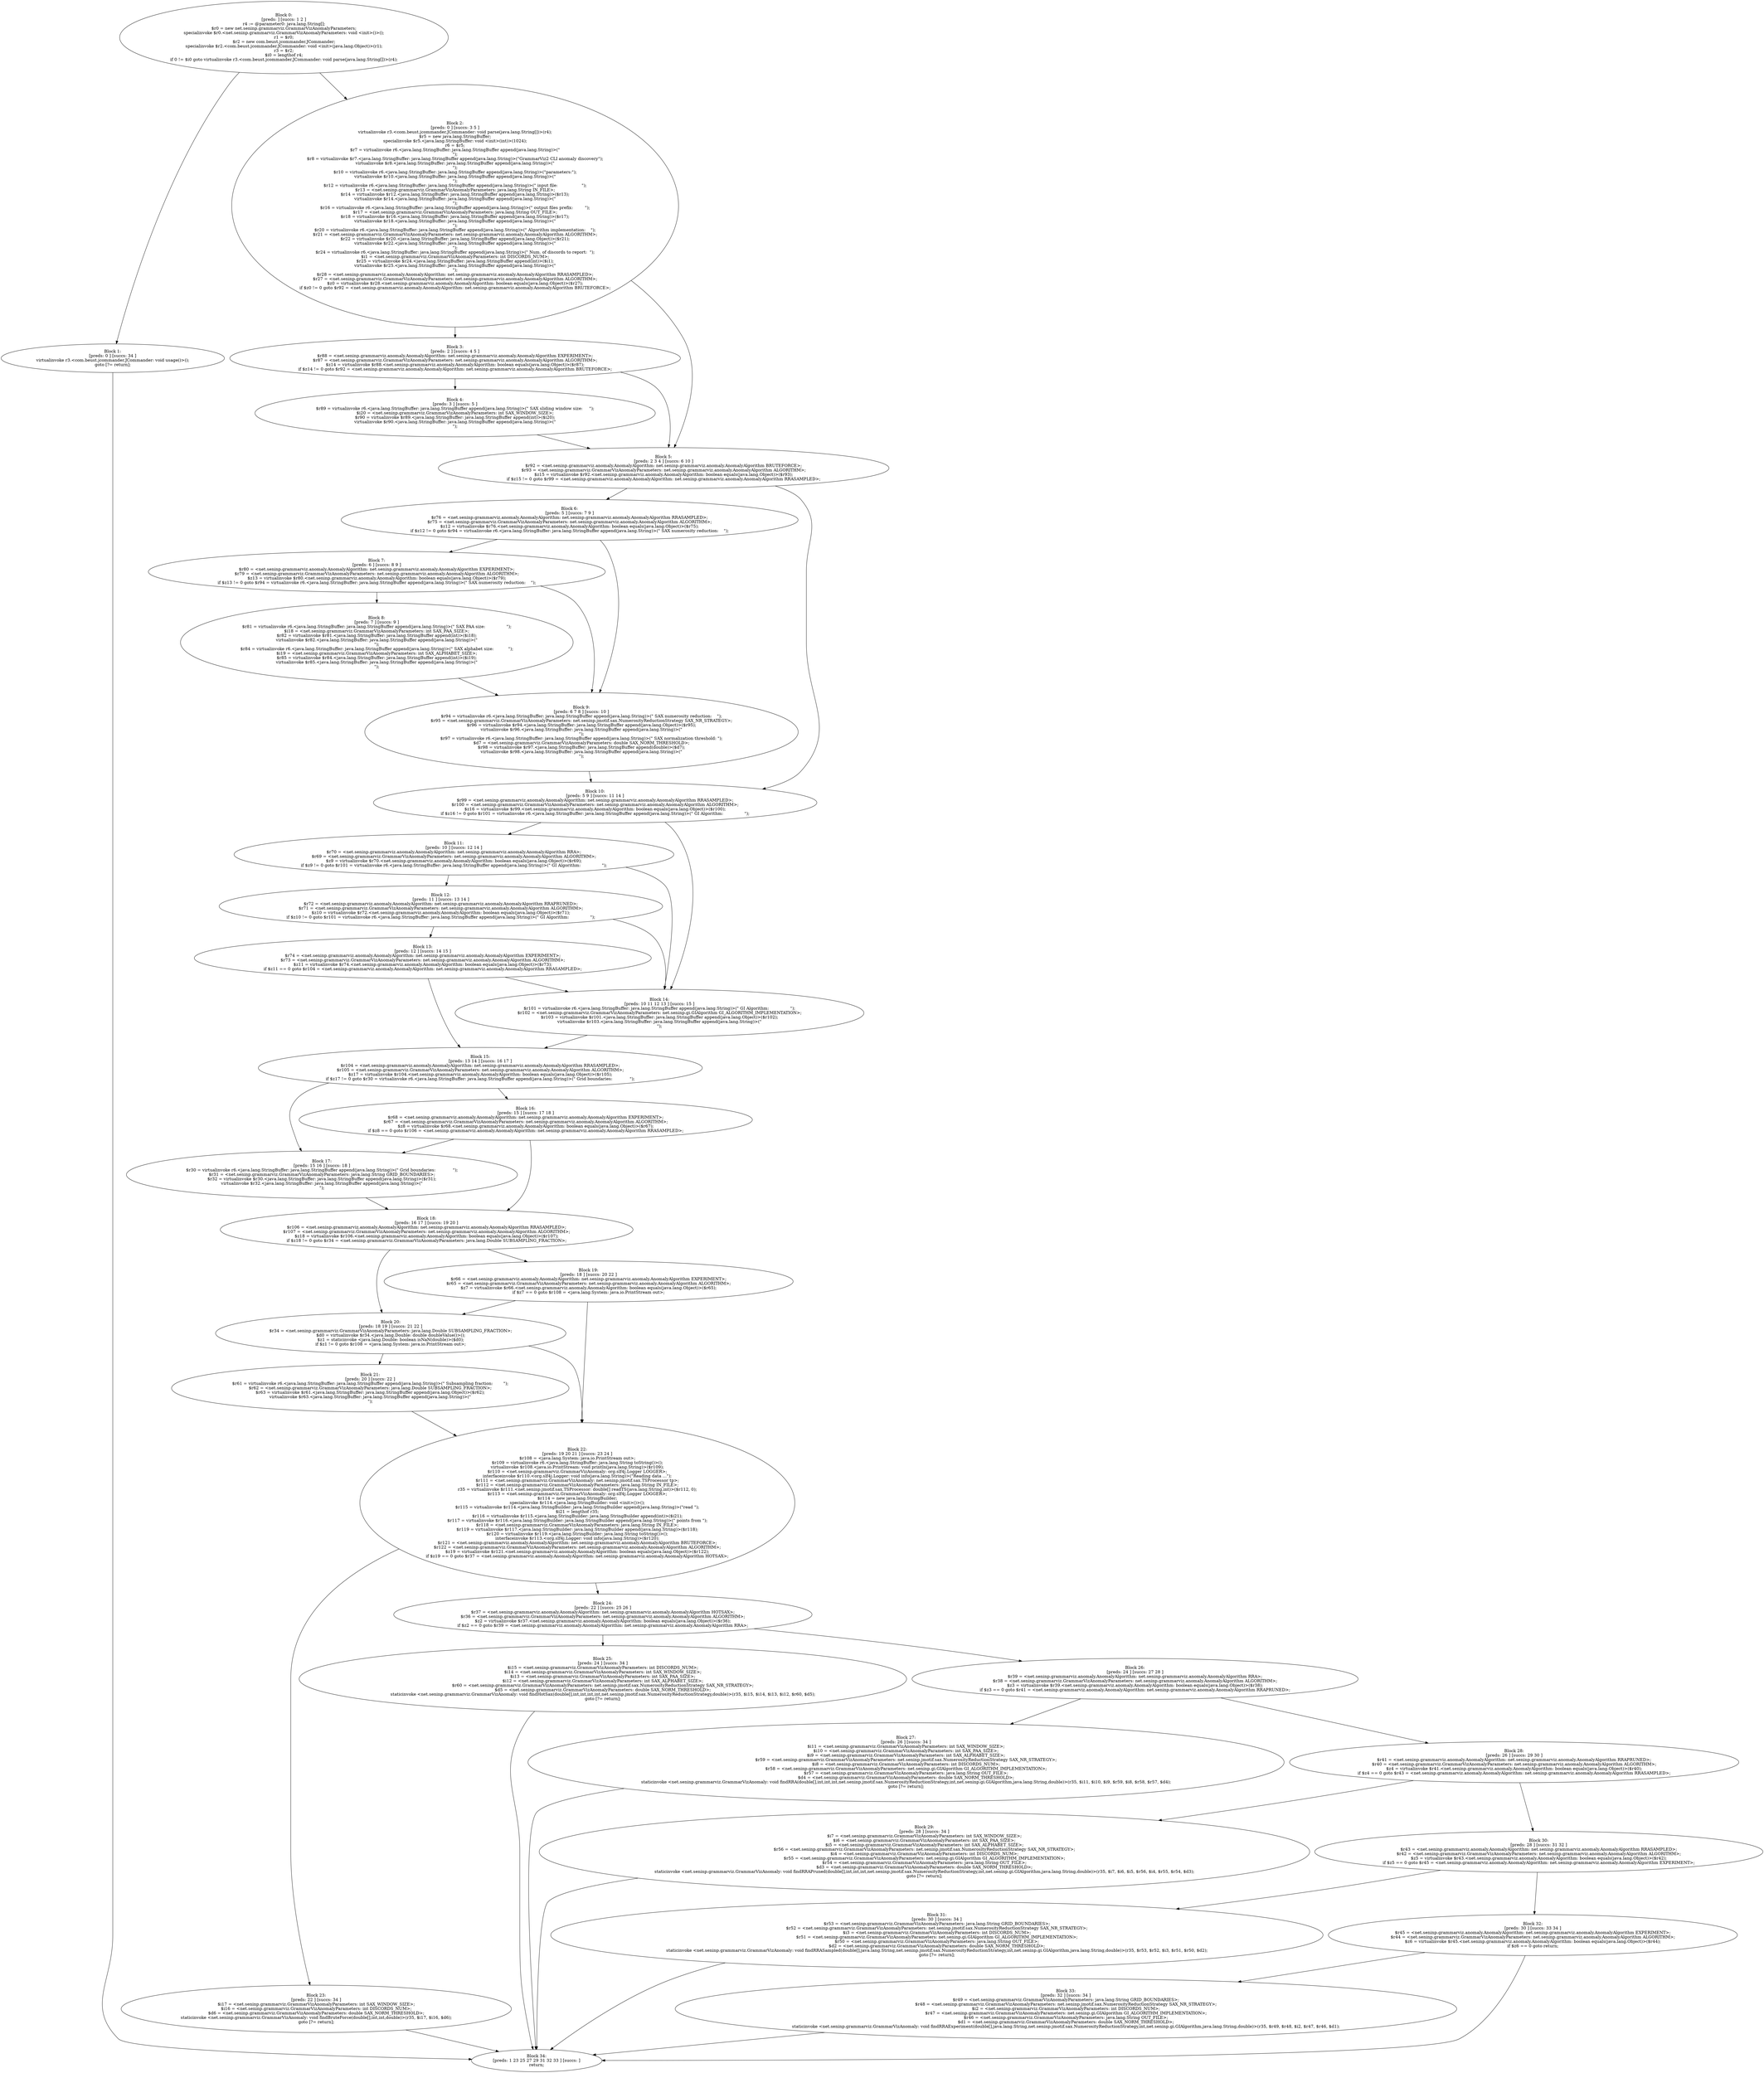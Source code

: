 digraph "unitGraph" {
    "Block 0:
[preds: ] [succs: 1 2 ]
r4 := @parameter0: java.lang.String[];
$r0 = new net.seninp.grammarviz.GrammarVizAnomalyParameters;
specialinvoke $r0.<net.seninp.grammarviz.GrammarVizAnomalyParameters: void <init>()>();
r1 = $r0;
$r2 = new com.beust.jcommander.JCommander;
specialinvoke $r2.<com.beust.jcommander.JCommander: void <init>(java.lang.Object)>(r1);
r3 = $r2;
$i0 = lengthof r4;
if 0 != $i0 goto virtualinvoke r3.<com.beust.jcommander.JCommander: void parse(java.lang.String[])>(r4);
"
    "Block 1:
[preds: 0 ] [succs: 34 ]
virtualinvoke r3.<com.beust.jcommander.JCommander: void usage()>();
goto [?= return];
"
    "Block 2:
[preds: 0 ] [succs: 3 5 ]
virtualinvoke r3.<com.beust.jcommander.JCommander: void parse(java.lang.String[])>(r4);
$r5 = new java.lang.StringBuffer;
specialinvoke $r5.<java.lang.StringBuffer: void <init>(int)>(1024);
r6 = $r5;
$r7 = virtualinvoke r6.<java.lang.StringBuffer: java.lang.StringBuffer append(java.lang.String)>(\"\n\");
$r8 = virtualinvoke $r7.<java.lang.StringBuffer: java.lang.StringBuffer append(java.lang.String)>(\"GrammarViz2 CLI anomaly discovery\");
virtualinvoke $r8.<java.lang.StringBuffer: java.lang.StringBuffer append(java.lang.String)>(\"\n\");
$r10 = virtualinvoke r6.<java.lang.StringBuffer: java.lang.StringBuffer append(java.lang.String)>(\"parameters:\");
virtualinvoke $r10.<java.lang.StringBuffer: java.lang.StringBuffer append(java.lang.String)>(\"\n\");
$r12 = virtualinvoke r6.<java.lang.StringBuffer: java.lang.StringBuffer append(java.lang.String)>(\" input file:                  \");
$r13 = <net.seninp.grammarviz.GrammarVizAnomalyParameters: java.lang.String IN_FILE>;
$r14 = virtualinvoke $r12.<java.lang.StringBuffer: java.lang.StringBuffer append(java.lang.String)>($r13);
virtualinvoke $r14.<java.lang.StringBuffer: java.lang.StringBuffer append(java.lang.String)>(\"\n\");
$r16 = virtualinvoke r6.<java.lang.StringBuffer: java.lang.StringBuffer append(java.lang.String)>(\" output files prefix:         \");
$r17 = <net.seninp.grammarviz.GrammarVizAnomalyParameters: java.lang.String OUT_FILE>;
$r18 = virtualinvoke $r16.<java.lang.StringBuffer: java.lang.StringBuffer append(java.lang.String)>($r17);
virtualinvoke $r18.<java.lang.StringBuffer: java.lang.StringBuffer append(java.lang.String)>(\"\n\");
$r20 = virtualinvoke r6.<java.lang.StringBuffer: java.lang.StringBuffer append(java.lang.String)>(\" Algorithm implementation:    \");
$r21 = <net.seninp.grammarviz.GrammarVizAnomalyParameters: net.seninp.grammarviz.anomaly.AnomalyAlgorithm ALGORITHM>;
$r22 = virtualinvoke $r20.<java.lang.StringBuffer: java.lang.StringBuffer append(java.lang.Object)>($r21);
virtualinvoke $r22.<java.lang.StringBuffer: java.lang.StringBuffer append(java.lang.String)>(\"\n\");
$r24 = virtualinvoke r6.<java.lang.StringBuffer: java.lang.StringBuffer append(java.lang.String)>(\" Num. of discords to report:  \");
$i1 = <net.seninp.grammarviz.GrammarVizAnomalyParameters: int DISCORDS_NUM>;
$r25 = virtualinvoke $r24.<java.lang.StringBuffer: java.lang.StringBuffer append(int)>($i1);
virtualinvoke $r25.<java.lang.StringBuffer: java.lang.StringBuffer append(java.lang.String)>(\"\n\");
$r28 = <net.seninp.grammarviz.anomaly.AnomalyAlgorithm: net.seninp.grammarviz.anomaly.AnomalyAlgorithm RRASAMPLED>;
$r27 = <net.seninp.grammarviz.GrammarVizAnomalyParameters: net.seninp.grammarviz.anomaly.AnomalyAlgorithm ALGORITHM>;
$z0 = virtualinvoke $r28.<net.seninp.grammarviz.anomaly.AnomalyAlgorithm: boolean equals(java.lang.Object)>($r27);
if $z0 != 0 goto $r92 = <net.seninp.grammarviz.anomaly.AnomalyAlgorithm: net.seninp.grammarviz.anomaly.AnomalyAlgorithm BRUTEFORCE>;
"
    "Block 3:
[preds: 2 ] [succs: 4 5 ]
$r88 = <net.seninp.grammarviz.anomaly.AnomalyAlgorithm: net.seninp.grammarviz.anomaly.AnomalyAlgorithm EXPERIMENT>;
$r87 = <net.seninp.grammarviz.GrammarVizAnomalyParameters: net.seninp.grammarviz.anomaly.AnomalyAlgorithm ALGORITHM>;
$z14 = virtualinvoke $r88.<net.seninp.grammarviz.anomaly.AnomalyAlgorithm: boolean equals(java.lang.Object)>($r87);
if $z14 != 0 goto $r92 = <net.seninp.grammarviz.anomaly.AnomalyAlgorithm: net.seninp.grammarviz.anomaly.AnomalyAlgorithm BRUTEFORCE>;
"
    "Block 4:
[preds: 3 ] [succs: 5 ]
$r89 = virtualinvoke r6.<java.lang.StringBuffer: java.lang.StringBuffer append(java.lang.String)>(\" SAX sliding window size:     \");
$i20 = <net.seninp.grammarviz.GrammarVizAnomalyParameters: int SAX_WINDOW_SIZE>;
$r90 = virtualinvoke $r89.<java.lang.StringBuffer: java.lang.StringBuffer append(int)>($i20);
virtualinvoke $r90.<java.lang.StringBuffer: java.lang.StringBuffer append(java.lang.String)>(\"\n\");
"
    "Block 5:
[preds: 2 3 4 ] [succs: 6 10 ]
$r92 = <net.seninp.grammarviz.anomaly.AnomalyAlgorithm: net.seninp.grammarviz.anomaly.AnomalyAlgorithm BRUTEFORCE>;
$r93 = <net.seninp.grammarviz.GrammarVizAnomalyParameters: net.seninp.grammarviz.anomaly.AnomalyAlgorithm ALGORITHM>;
$z15 = virtualinvoke $r92.<net.seninp.grammarviz.anomaly.AnomalyAlgorithm: boolean equals(java.lang.Object)>($r93);
if $z15 != 0 goto $r99 = <net.seninp.grammarviz.anomaly.AnomalyAlgorithm: net.seninp.grammarviz.anomaly.AnomalyAlgorithm RRASAMPLED>;
"
    "Block 6:
[preds: 5 ] [succs: 7 9 ]
$r76 = <net.seninp.grammarviz.anomaly.AnomalyAlgorithm: net.seninp.grammarviz.anomaly.AnomalyAlgorithm RRASAMPLED>;
$r75 = <net.seninp.grammarviz.GrammarVizAnomalyParameters: net.seninp.grammarviz.anomaly.AnomalyAlgorithm ALGORITHM>;
$z12 = virtualinvoke $r76.<net.seninp.grammarviz.anomaly.AnomalyAlgorithm: boolean equals(java.lang.Object)>($r75);
if $z12 != 0 goto $r94 = virtualinvoke r6.<java.lang.StringBuffer: java.lang.StringBuffer append(java.lang.String)>(\" SAX numerosity reduction:    \");
"
    "Block 7:
[preds: 6 ] [succs: 8 9 ]
$r80 = <net.seninp.grammarviz.anomaly.AnomalyAlgorithm: net.seninp.grammarviz.anomaly.AnomalyAlgorithm EXPERIMENT>;
$r79 = <net.seninp.grammarviz.GrammarVizAnomalyParameters: net.seninp.grammarviz.anomaly.AnomalyAlgorithm ALGORITHM>;
$z13 = virtualinvoke $r80.<net.seninp.grammarviz.anomaly.AnomalyAlgorithm: boolean equals(java.lang.Object)>($r79);
if $z13 != 0 goto $r94 = virtualinvoke r6.<java.lang.StringBuffer: java.lang.StringBuffer append(java.lang.String)>(\" SAX numerosity reduction:    \");
"
    "Block 8:
[preds: 7 ] [succs: 9 ]
$r81 = virtualinvoke r6.<java.lang.StringBuffer: java.lang.StringBuffer append(java.lang.String)>(\" SAX PAA size:                \");
$i18 = <net.seninp.grammarviz.GrammarVizAnomalyParameters: int SAX_PAA_SIZE>;
$r82 = virtualinvoke $r81.<java.lang.StringBuffer: java.lang.StringBuffer append(int)>($i18);
virtualinvoke $r82.<java.lang.StringBuffer: java.lang.StringBuffer append(java.lang.String)>(\"\n\");
$r84 = virtualinvoke r6.<java.lang.StringBuffer: java.lang.StringBuffer append(java.lang.String)>(\" SAX alphabet size:           \");
$i19 = <net.seninp.grammarviz.GrammarVizAnomalyParameters: int SAX_ALPHABET_SIZE>;
$r85 = virtualinvoke $r84.<java.lang.StringBuffer: java.lang.StringBuffer append(int)>($i19);
virtualinvoke $r85.<java.lang.StringBuffer: java.lang.StringBuffer append(java.lang.String)>(\"\n\");
"
    "Block 9:
[preds: 6 7 8 ] [succs: 10 ]
$r94 = virtualinvoke r6.<java.lang.StringBuffer: java.lang.StringBuffer append(java.lang.String)>(\" SAX numerosity reduction:    \");
$r95 = <net.seninp.grammarviz.GrammarVizAnomalyParameters: net.seninp.jmotif.sax.NumerosityReductionStrategy SAX_NR_STRATEGY>;
$r96 = virtualinvoke $r94.<java.lang.StringBuffer: java.lang.StringBuffer append(java.lang.Object)>($r95);
virtualinvoke $r96.<java.lang.StringBuffer: java.lang.StringBuffer append(java.lang.String)>(\"\n\");
$r97 = virtualinvoke r6.<java.lang.StringBuffer: java.lang.StringBuffer append(java.lang.String)>(\" SAX normalization threshold: \");
$d7 = <net.seninp.grammarviz.GrammarVizAnomalyParameters: double SAX_NORM_THRESHOLD>;
$r98 = virtualinvoke $r97.<java.lang.StringBuffer: java.lang.StringBuffer append(double)>($d7);
virtualinvoke $r98.<java.lang.StringBuffer: java.lang.StringBuffer append(java.lang.String)>(\"\n\");
"
    "Block 10:
[preds: 5 9 ] [succs: 11 14 ]
$r99 = <net.seninp.grammarviz.anomaly.AnomalyAlgorithm: net.seninp.grammarviz.anomaly.AnomalyAlgorithm RRASAMPLED>;
$r100 = <net.seninp.grammarviz.GrammarVizAnomalyParameters: net.seninp.grammarviz.anomaly.AnomalyAlgorithm ALGORITHM>;
$z16 = virtualinvoke $r99.<net.seninp.grammarviz.anomaly.AnomalyAlgorithm: boolean equals(java.lang.Object)>($r100);
if $z16 != 0 goto $r101 = virtualinvoke r6.<java.lang.StringBuffer: java.lang.StringBuffer append(java.lang.String)>(\" GI Algorithm:                \");
"
    "Block 11:
[preds: 10 ] [succs: 12 14 ]
$r70 = <net.seninp.grammarviz.anomaly.AnomalyAlgorithm: net.seninp.grammarviz.anomaly.AnomalyAlgorithm RRA>;
$r69 = <net.seninp.grammarviz.GrammarVizAnomalyParameters: net.seninp.grammarviz.anomaly.AnomalyAlgorithm ALGORITHM>;
$z9 = virtualinvoke $r70.<net.seninp.grammarviz.anomaly.AnomalyAlgorithm: boolean equals(java.lang.Object)>($r69);
if $z9 != 0 goto $r101 = virtualinvoke r6.<java.lang.StringBuffer: java.lang.StringBuffer append(java.lang.String)>(\" GI Algorithm:                \");
"
    "Block 12:
[preds: 11 ] [succs: 13 14 ]
$r72 = <net.seninp.grammarviz.anomaly.AnomalyAlgorithm: net.seninp.grammarviz.anomaly.AnomalyAlgorithm RRAPRUNED>;
$r71 = <net.seninp.grammarviz.GrammarVizAnomalyParameters: net.seninp.grammarviz.anomaly.AnomalyAlgorithm ALGORITHM>;
$z10 = virtualinvoke $r72.<net.seninp.grammarviz.anomaly.AnomalyAlgorithm: boolean equals(java.lang.Object)>($r71);
if $z10 != 0 goto $r101 = virtualinvoke r6.<java.lang.StringBuffer: java.lang.StringBuffer append(java.lang.String)>(\" GI Algorithm:                \");
"
    "Block 13:
[preds: 12 ] [succs: 14 15 ]
$r74 = <net.seninp.grammarviz.anomaly.AnomalyAlgorithm: net.seninp.grammarviz.anomaly.AnomalyAlgorithm EXPERIMENT>;
$r73 = <net.seninp.grammarviz.GrammarVizAnomalyParameters: net.seninp.grammarviz.anomaly.AnomalyAlgorithm ALGORITHM>;
$z11 = virtualinvoke $r74.<net.seninp.grammarviz.anomaly.AnomalyAlgorithm: boolean equals(java.lang.Object)>($r73);
if $z11 == 0 goto $r104 = <net.seninp.grammarviz.anomaly.AnomalyAlgorithm: net.seninp.grammarviz.anomaly.AnomalyAlgorithm RRASAMPLED>;
"
    "Block 14:
[preds: 10 11 12 13 ] [succs: 15 ]
$r101 = virtualinvoke r6.<java.lang.StringBuffer: java.lang.StringBuffer append(java.lang.String)>(\" GI Algorithm:                \");
$r102 = <net.seninp.grammarviz.GrammarVizAnomalyParameters: net.seninp.gi.GIAlgorithm GI_ALGORITHM_IMPLEMENTATION>;
$r103 = virtualinvoke $r101.<java.lang.StringBuffer: java.lang.StringBuffer append(java.lang.Object)>($r102);
virtualinvoke $r103.<java.lang.StringBuffer: java.lang.StringBuffer append(java.lang.String)>(\"\n\");
"
    "Block 15:
[preds: 13 14 ] [succs: 16 17 ]
$r104 = <net.seninp.grammarviz.anomaly.AnomalyAlgorithm: net.seninp.grammarviz.anomaly.AnomalyAlgorithm RRASAMPLED>;
$r105 = <net.seninp.grammarviz.GrammarVizAnomalyParameters: net.seninp.grammarviz.anomaly.AnomalyAlgorithm ALGORITHM>;
$z17 = virtualinvoke $r104.<net.seninp.grammarviz.anomaly.AnomalyAlgorithm: boolean equals(java.lang.Object)>($r105);
if $z17 != 0 goto $r30 = virtualinvoke r6.<java.lang.StringBuffer: java.lang.StringBuffer append(java.lang.String)>(\" Grid boundaries:             \");
"
    "Block 16:
[preds: 15 ] [succs: 17 18 ]
$r68 = <net.seninp.grammarviz.anomaly.AnomalyAlgorithm: net.seninp.grammarviz.anomaly.AnomalyAlgorithm EXPERIMENT>;
$r67 = <net.seninp.grammarviz.GrammarVizAnomalyParameters: net.seninp.grammarviz.anomaly.AnomalyAlgorithm ALGORITHM>;
$z8 = virtualinvoke $r68.<net.seninp.grammarviz.anomaly.AnomalyAlgorithm: boolean equals(java.lang.Object)>($r67);
if $z8 == 0 goto $r106 = <net.seninp.grammarviz.anomaly.AnomalyAlgorithm: net.seninp.grammarviz.anomaly.AnomalyAlgorithm RRASAMPLED>;
"
    "Block 17:
[preds: 15 16 ] [succs: 18 ]
$r30 = virtualinvoke r6.<java.lang.StringBuffer: java.lang.StringBuffer append(java.lang.String)>(\" Grid boundaries:             \");
$r31 = <net.seninp.grammarviz.GrammarVizAnomalyParameters: java.lang.String GRID_BOUNDARIES>;
$r32 = virtualinvoke $r30.<java.lang.StringBuffer: java.lang.StringBuffer append(java.lang.String)>($r31);
virtualinvoke $r32.<java.lang.StringBuffer: java.lang.StringBuffer append(java.lang.String)>(\"\n\");
"
    "Block 18:
[preds: 16 17 ] [succs: 19 20 ]
$r106 = <net.seninp.grammarviz.anomaly.AnomalyAlgorithm: net.seninp.grammarviz.anomaly.AnomalyAlgorithm RRASAMPLED>;
$r107 = <net.seninp.grammarviz.GrammarVizAnomalyParameters: net.seninp.grammarviz.anomaly.AnomalyAlgorithm ALGORITHM>;
$z18 = virtualinvoke $r106.<net.seninp.grammarviz.anomaly.AnomalyAlgorithm: boolean equals(java.lang.Object)>($r107);
if $z18 != 0 goto $r34 = <net.seninp.grammarviz.GrammarVizAnomalyParameters: java.lang.Double SUBSAMPLING_FRACTION>;
"
    "Block 19:
[preds: 18 ] [succs: 20 22 ]
$r66 = <net.seninp.grammarviz.anomaly.AnomalyAlgorithm: net.seninp.grammarviz.anomaly.AnomalyAlgorithm EXPERIMENT>;
$r65 = <net.seninp.grammarviz.GrammarVizAnomalyParameters: net.seninp.grammarviz.anomaly.AnomalyAlgorithm ALGORITHM>;
$z7 = virtualinvoke $r66.<net.seninp.grammarviz.anomaly.AnomalyAlgorithm: boolean equals(java.lang.Object)>($r65);
if $z7 == 0 goto $r108 = <java.lang.System: java.io.PrintStream out>;
"
    "Block 20:
[preds: 18 19 ] [succs: 21 22 ]
$r34 = <net.seninp.grammarviz.GrammarVizAnomalyParameters: java.lang.Double SUBSAMPLING_FRACTION>;
$d0 = virtualinvoke $r34.<java.lang.Double: double doubleValue()>();
$z1 = staticinvoke <java.lang.Double: boolean isNaN(double)>($d0);
if $z1 != 0 goto $r108 = <java.lang.System: java.io.PrintStream out>;
"
    "Block 21:
[preds: 20 ] [succs: 22 ]
$r61 = virtualinvoke r6.<java.lang.StringBuffer: java.lang.StringBuffer append(java.lang.String)>(\" Subsampling fraction:        \");
$r62 = <net.seninp.grammarviz.GrammarVizAnomalyParameters: java.lang.Double SUBSAMPLING_FRACTION>;
$r63 = virtualinvoke $r61.<java.lang.StringBuffer: java.lang.StringBuffer append(java.lang.Object)>($r62);
virtualinvoke $r63.<java.lang.StringBuffer: java.lang.StringBuffer append(java.lang.String)>(\"\n\");
"
    "Block 22:
[preds: 19 20 21 ] [succs: 23 24 ]
$r108 = <java.lang.System: java.io.PrintStream out>;
$r109 = virtualinvoke r6.<java.lang.StringBuffer: java.lang.String toString()>();
virtualinvoke $r108.<java.io.PrintStream: void println(java.lang.String)>($r109);
$r110 = <net.seninp.grammarviz.GrammarVizAnomaly: org.slf4j.Logger LOGGER>;
interfaceinvoke $r110.<org.slf4j.Logger: void info(java.lang.String)>(\"Reading data ...\");
$r111 = <net.seninp.grammarviz.GrammarVizAnomaly: net.seninp.jmotif.sax.TSProcessor tp>;
$r112 = <net.seninp.grammarviz.GrammarVizAnomalyParameters: java.lang.String IN_FILE>;
r35 = virtualinvoke $r111.<net.seninp.jmotif.sax.TSProcessor: double[] readTS(java.lang.String,int)>($r112, 0);
$r113 = <net.seninp.grammarviz.GrammarVizAnomaly: org.slf4j.Logger LOGGER>;
$r114 = new java.lang.StringBuilder;
specialinvoke $r114.<java.lang.StringBuilder: void <init>()>();
$r115 = virtualinvoke $r114.<java.lang.StringBuilder: java.lang.StringBuilder append(java.lang.String)>(\"read \");
$i21 = lengthof r35;
$r116 = virtualinvoke $r115.<java.lang.StringBuilder: java.lang.StringBuilder append(int)>($i21);
$r117 = virtualinvoke $r116.<java.lang.StringBuilder: java.lang.StringBuilder append(java.lang.String)>(\" points from \");
$r118 = <net.seninp.grammarviz.GrammarVizAnomalyParameters: java.lang.String IN_FILE>;
$r119 = virtualinvoke $r117.<java.lang.StringBuilder: java.lang.StringBuilder append(java.lang.String)>($r118);
$r120 = virtualinvoke $r119.<java.lang.StringBuilder: java.lang.String toString()>();
interfaceinvoke $r113.<org.slf4j.Logger: void info(java.lang.String)>($r120);
$r121 = <net.seninp.grammarviz.anomaly.AnomalyAlgorithm: net.seninp.grammarviz.anomaly.AnomalyAlgorithm BRUTEFORCE>;
$r122 = <net.seninp.grammarviz.GrammarVizAnomalyParameters: net.seninp.grammarviz.anomaly.AnomalyAlgorithm ALGORITHM>;
$z19 = virtualinvoke $r121.<net.seninp.grammarviz.anomaly.AnomalyAlgorithm: boolean equals(java.lang.Object)>($r122);
if $z19 == 0 goto $r37 = <net.seninp.grammarviz.anomaly.AnomalyAlgorithm: net.seninp.grammarviz.anomaly.AnomalyAlgorithm HOTSAX>;
"
    "Block 23:
[preds: 22 ] [succs: 34 ]
$i17 = <net.seninp.grammarviz.GrammarVizAnomalyParameters: int SAX_WINDOW_SIZE>;
$i16 = <net.seninp.grammarviz.GrammarVizAnomalyParameters: int DISCORDS_NUM>;
$d6 = <net.seninp.grammarviz.GrammarVizAnomalyParameters: double SAX_NORM_THRESHOLD>;
staticinvoke <net.seninp.grammarviz.GrammarVizAnomaly: void findBruteForce(double[],int,int,double)>(r35, $i17, $i16, $d6);
goto [?= return];
"
    "Block 24:
[preds: 22 ] [succs: 25 26 ]
$r37 = <net.seninp.grammarviz.anomaly.AnomalyAlgorithm: net.seninp.grammarviz.anomaly.AnomalyAlgorithm HOTSAX>;
$r36 = <net.seninp.grammarviz.GrammarVizAnomalyParameters: net.seninp.grammarviz.anomaly.AnomalyAlgorithm ALGORITHM>;
$z2 = virtualinvoke $r37.<net.seninp.grammarviz.anomaly.AnomalyAlgorithm: boolean equals(java.lang.Object)>($r36);
if $z2 == 0 goto $r39 = <net.seninp.grammarviz.anomaly.AnomalyAlgorithm: net.seninp.grammarviz.anomaly.AnomalyAlgorithm RRA>;
"
    "Block 25:
[preds: 24 ] [succs: 34 ]
$i15 = <net.seninp.grammarviz.GrammarVizAnomalyParameters: int DISCORDS_NUM>;
$i14 = <net.seninp.grammarviz.GrammarVizAnomalyParameters: int SAX_WINDOW_SIZE>;
$i13 = <net.seninp.grammarviz.GrammarVizAnomalyParameters: int SAX_PAA_SIZE>;
$i12 = <net.seninp.grammarviz.GrammarVizAnomalyParameters: int SAX_ALPHABET_SIZE>;
$r60 = <net.seninp.grammarviz.GrammarVizAnomalyParameters: net.seninp.jmotif.sax.NumerosityReductionStrategy SAX_NR_STRATEGY>;
$d5 = <net.seninp.grammarviz.GrammarVizAnomalyParameters: double SAX_NORM_THRESHOLD>;
staticinvoke <net.seninp.grammarviz.GrammarVizAnomaly: void findHotSax(double[],int,int,int,int,net.seninp.jmotif.sax.NumerosityReductionStrategy,double)>(r35, $i15, $i14, $i13, $i12, $r60, $d5);
goto [?= return];
"
    "Block 26:
[preds: 24 ] [succs: 27 28 ]
$r39 = <net.seninp.grammarviz.anomaly.AnomalyAlgorithm: net.seninp.grammarviz.anomaly.AnomalyAlgorithm RRA>;
$r38 = <net.seninp.grammarviz.GrammarVizAnomalyParameters: net.seninp.grammarviz.anomaly.AnomalyAlgorithm ALGORITHM>;
$z3 = virtualinvoke $r39.<net.seninp.grammarviz.anomaly.AnomalyAlgorithm: boolean equals(java.lang.Object)>($r38);
if $z3 == 0 goto $r41 = <net.seninp.grammarviz.anomaly.AnomalyAlgorithm: net.seninp.grammarviz.anomaly.AnomalyAlgorithm RRAPRUNED>;
"
    "Block 27:
[preds: 26 ] [succs: 34 ]
$i11 = <net.seninp.grammarviz.GrammarVizAnomalyParameters: int SAX_WINDOW_SIZE>;
$i10 = <net.seninp.grammarviz.GrammarVizAnomalyParameters: int SAX_PAA_SIZE>;
$i9 = <net.seninp.grammarviz.GrammarVizAnomalyParameters: int SAX_ALPHABET_SIZE>;
$r59 = <net.seninp.grammarviz.GrammarVizAnomalyParameters: net.seninp.jmotif.sax.NumerosityReductionStrategy SAX_NR_STRATEGY>;
$i8 = <net.seninp.grammarviz.GrammarVizAnomalyParameters: int DISCORDS_NUM>;
$r58 = <net.seninp.grammarviz.GrammarVizAnomalyParameters: net.seninp.gi.GIAlgorithm GI_ALGORITHM_IMPLEMENTATION>;
$r57 = <net.seninp.grammarviz.GrammarVizAnomalyParameters: java.lang.String OUT_FILE>;
$d4 = <net.seninp.grammarviz.GrammarVizAnomalyParameters: double SAX_NORM_THRESHOLD>;
staticinvoke <net.seninp.grammarviz.GrammarVizAnomaly: void findRRA(double[],int,int,int,net.seninp.jmotif.sax.NumerosityReductionStrategy,int,net.seninp.gi.GIAlgorithm,java.lang.String,double)>(r35, $i11, $i10, $i9, $r59, $i8, $r58, $r57, $d4);
goto [?= return];
"
    "Block 28:
[preds: 26 ] [succs: 29 30 ]
$r41 = <net.seninp.grammarviz.anomaly.AnomalyAlgorithm: net.seninp.grammarviz.anomaly.AnomalyAlgorithm RRAPRUNED>;
$r40 = <net.seninp.grammarviz.GrammarVizAnomalyParameters: net.seninp.grammarviz.anomaly.AnomalyAlgorithm ALGORITHM>;
$z4 = virtualinvoke $r41.<net.seninp.grammarviz.anomaly.AnomalyAlgorithm: boolean equals(java.lang.Object)>($r40);
if $z4 == 0 goto $r43 = <net.seninp.grammarviz.anomaly.AnomalyAlgorithm: net.seninp.grammarviz.anomaly.AnomalyAlgorithm RRASAMPLED>;
"
    "Block 29:
[preds: 28 ] [succs: 34 ]
$i7 = <net.seninp.grammarviz.GrammarVizAnomalyParameters: int SAX_WINDOW_SIZE>;
$i6 = <net.seninp.grammarviz.GrammarVizAnomalyParameters: int SAX_PAA_SIZE>;
$i5 = <net.seninp.grammarviz.GrammarVizAnomalyParameters: int SAX_ALPHABET_SIZE>;
$r56 = <net.seninp.grammarviz.GrammarVizAnomalyParameters: net.seninp.jmotif.sax.NumerosityReductionStrategy SAX_NR_STRATEGY>;
$i4 = <net.seninp.grammarviz.GrammarVizAnomalyParameters: int DISCORDS_NUM>;
$r55 = <net.seninp.grammarviz.GrammarVizAnomalyParameters: net.seninp.gi.GIAlgorithm GI_ALGORITHM_IMPLEMENTATION>;
$r54 = <net.seninp.grammarviz.GrammarVizAnomalyParameters: java.lang.String OUT_FILE>;
$d3 = <net.seninp.grammarviz.GrammarVizAnomalyParameters: double SAX_NORM_THRESHOLD>;
staticinvoke <net.seninp.grammarviz.GrammarVizAnomaly: void findRRAPruned(double[],int,int,int,net.seninp.jmotif.sax.NumerosityReductionStrategy,int,net.seninp.gi.GIAlgorithm,java.lang.String,double)>(r35, $i7, $i6, $i5, $r56, $i4, $r55, $r54, $d3);
goto [?= return];
"
    "Block 30:
[preds: 28 ] [succs: 31 32 ]
$r43 = <net.seninp.grammarviz.anomaly.AnomalyAlgorithm: net.seninp.grammarviz.anomaly.AnomalyAlgorithm RRASAMPLED>;
$r42 = <net.seninp.grammarviz.GrammarVizAnomalyParameters: net.seninp.grammarviz.anomaly.AnomalyAlgorithm ALGORITHM>;
$z5 = virtualinvoke $r43.<net.seninp.grammarviz.anomaly.AnomalyAlgorithm: boolean equals(java.lang.Object)>($r42);
if $z5 == 0 goto $r45 = <net.seninp.grammarviz.anomaly.AnomalyAlgorithm: net.seninp.grammarviz.anomaly.AnomalyAlgorithm EXPERIMENT>;
"
    "Block 31:
[preds: 30 ] [succs: 34 ]
$r53 = <net.seninp.grammarviz.GrammarVizAnomalyParameters: java.lang.String GRID_BOUNDARIES>;
$r52 = <net.seninp.grammarviz.GrammarVizAnomalyParameters: net.seninp.jmotif.sax.NumerosityReductionStrategy SAX_NR_STRATEGY>;
$i3 = <net.seninp.grammarviz.GrammarVizAnomalyParameters: int DISCORDS_NUM>;
$r51 = <net.seninp.grammarviz.GrammarVizAnomalyParameters: net.seninp.gi.GIAlgorithm GI_ALGORITHM_IMPLEMENTATION>;
$r50 = <net.seninp.grammarviz.GrammarVizAnomalyParameters: java.lang.String OUT_FILE>;
$d2 = <net.seninp.grammarviz.GrammarVizAnomalyParameters: double SAX_NORM_THRESHOLD>;
staticinvoke <net.seninp.grammarviz.GrammarVizAnomaly: void findRRASampled(double[],java.lang.String,net.seninp.jmotif.sax.NumerosityReductionStrategy,int,net.seninp.gi.GIAlgorithm,java.lang.String,double)>(r35, $r53, $r52, $i3, $r51, $r50, $d2);
goto [?= return];
"
    "Block 32:
[preds: 30 ] [succs: 33 34 ]
$r45 = <net.seninp.grammarviz.anomaly.AnomalyAlgorithm: net.seninp.grammarviz.anomaly.AnomalyAlgorithm EXPERIMENT>;
$r44 = <net.seninp.grammarviz.GrammarVizAnomalyParameters: net.seninp.grammarviz.anomaly.AnomalyAlgorithm ALGORITHM>;
$z6 = virtualinvoke $r45.<net.seninp.grammarviz.anomaly.AnomalyAlgorithm: boolean equals(java.lang.Object)>($r44);
if $z6 == 0 goto return;
"
    "Block 33:
[preds: 32 ] [succs: 34 ]
$r49 = <net.seninp.grammarviz.GrammarVizAnomalyParameters: java.lang.String GRID_BOUNDARIES>;
$r48 = <net.seninp.grammarviz.GrammarVizAnomalyParameters: net.seninp.jmotif.sax.NumerosityReductionStrategy SAX_NR_STRATEGY>;
$i2 = <net.seninp.grammarviz.GrammarVizAnomalyParameters: int DISCORDS_NUM>;
$r47 = <net.seninp.grammarviz.GrammarVizAnomalyParameters: net.seninp.gi.GIAlgorithm GI_ALGORITHM_IMPLEMENTATION>;
$r46 = <net.seninp.grammarviz.GrammarVizAnomalyParameters: java.lang.String OUT_FILE>;
$d1 = <net.seninp.grammarviz.GrammarVizAnomalyParameters: double SAX_NORM_THRESHOLD>;
staticinvoke <net.seninp.grammarviz.GrammarVizAnomaly: void findRRAExperiment(double[],java.lang.String,net.seninp.jmotif.sax.NumerosityReductionStrategy,int,net.seninp.gi.GIAlgorithm,java.lang.String,double)>(r35, $r49, $r48, $i2, $r47, $r46, $d1);
"
    "Block 34:
[preds: 1 23 25 27 29 31 32 33 ] [succs: ]
return;
"
    "Block 0:
[preds: ] [succs: 1 2 ]
r4 := @parameter0: java.lang.String[];
$r0 = new net.seninp.grammarviz.GrammarVizAnomalyParameters;
specialinvoke $r0.<net.seninp.grammarviz.GrammarVizAnomalyParameters: void <init>()>();
r1 = $r0;
$r2 = new com.beust.jcommander.JCommander;
specialinvoke $r2.<com.beust.jcommander.JCommander: void <init>(java.lang.Object)>(r1);
r3 = $r2;
$i0 = lengthof r4;
if 0 != $i0 goto virtualinvoke r3.<com.beust.jcommander.JCommander: void parse(java.lang.String[])>(r4);
"->"Block 1:
[preds: 0 ] [succs: 34 ]
virtualinvoke r3.<com.beust.jcommander.JCommander: void usage()>();
goto [?= return];
";
    "Block 0:
[preds: ] [succs: 1 2 ]
r4 := @parameter0: java.lang.String[];
$r0 = new net.seninp.grammarviz.GrammarVizAnomalyParameters;
specialinvoke $r0.<net.seninp.grammarviz.GrammarVizAnomalyParameters: void <init>()>();
r1 = $r0;
$r2 = new com.beust.jcommander.JCommander;
specialinvoke $r2.<com.beust.jcommander.JCommander: void <init>(java.lang.Object)>(r1);
r3 = $r2;
$i0 = lengthof r4;
if 0 != $i0 goto virtualinvoke r3.<com.beust.jcommander.JCommander: void parse(java.lang.String[])>(r4);
"->"Block 2:
[preds: 0 ] [succs: 3 5 ]
virtualinvoke r3.<com.beust.jcommander.JCommander: void parse(java.lang.String[])>(r4);
$r5 = new java.lang.StringBuffer;
specialinvoke $r5.<java.lang.StringBuffer: void <init>(int)>(1024);
r6 = $r5;
$r7 = virtualinvoke r6.<java.lang.StringBuffer: java.lang.StringBuffer append(java.lang.String)>(\"\n\");
$r8 = virtualinvoke $r7.<java.lang.StringBuffer: java.lang.StringBuffer append(java.lang.String)>(\"GrammarViz2 CLI anomaly discovery\");
virtualinvoke $r8.<java.lang.StringBuffer: java.lang.StringBuffer append(java.lang.String)>(\"\n\");
$r10 = virtualinvoke r6.<java.lang.StringBuffer: java.lang.StringBuffer append(java.lang.String)>(\"parameters:\");
virtualinvoke $r10.<java.lang.StringBuffer: java.lang.StringBuffer append(java.lang.String)>(\"\n\");
$r12 = virtualinvoke r6.<java.lang.StringBuffer: java.lang.StringBuffer append(java.lang.String)>(\" input file:                  \");
$r13 = <net.seninp.grammarviz.GrammarVizAnomalyParameters: java.lang.String IN_FILE>;
$r14 = virtualinvoke $r12.<java.lang.StringBuffer: java.lang.StringBuffer append(java.lang.String)>($r13);
virtualinvoke $r14.<java.lang.StringBuffer: java.lang.StringBuffer append(java.lang.String)>(\"\n\");
$r16 = virtualinvoke r6.<java.lang.StringBuffer: java.lang.StringBuffer append(java.lang.String)>(\" output files prefix:         \");
$r17 = <net.seninp.grammarviz.GrammarVizAnomalyParameters: java.lang.String OUT_FILE>;
$r18 = virtualinvoke $r16.<java.lang.StringBuffer: java.lang.StringBuffer append(java.lang.String)>($r17);
virtualinvoke $r18.<java.lang.StringBuffer: java.lang.StringBuffer append(java.lang.String)>(\"\n\");
$r20 = virtualinvoke r6.<java.lang.StringBuffer: java.lang.StringBuffer append(java.lang.String)>(\" Algorithm implementation:    \");
$r21 = <net.seninp.grammarviz.GrammarVizAnomalyParameters: net.seninp.grammarviz.anomaly.AnomalyAlgorithm ALGORITHM>;
$r22 = virtualinvoke $r20.<java.lang.StringBuffer: java.lang.StringBuffer append(java.lang.Object)>($r21);
virtualinvoke $r22.<java.lang.StringBuffer: java.lang.StringBuffer append(java.lang.String)>(\"\n\");
$r24 = virtualinvoke r6.<java.lang.StringBuffer: java.lang.StringBuffer append(java.lang.String)>(\" Num. of discords to report:  \");
$i1 = <net.seninp.grammarviz.GrammarVizAnomalyParameters: int DISCORDS_NUM>;
$r25 = virtualinvoke $r24.<java.lang.StringBuffer: java.lang.StringBuffer append(int)>($i1);
virtualinvoke $r25.<java.lang.StringBuffer: java.lang.StringBuffer append(java.lang.String)>(\"\n\");
$r28 = <net.seninp.grammarviz.anomaly.AnomalyAlgorithm: net.seninp.grammarviz.anomaly.AnomalyAlgorithm RRASAMPLED>;
$r27 = <net.seninp.grammarviz.GrammarVizAnomalyParameters: net.seninp.grammarviz.anomaly.AnomalyAlgorithm ALGORITHM>;
$z0 = virtualinvoke $r28.<net.seninp.grammarviz.anomaly.AnomalyAlgorithm: boolean equals(java.lang.Object)>($r27);
if $z0 != 0 goto $r92 = <net.seninp.grammarviz.anomaly.AnomalyAlgorithm: net.seninp.grammarviz.anomaly.AnomalyAlgorithm BRUTEFORCE>;
";
    "Block 1:
[preds: 0 ] [succs: 34 ]
virtualinvoke r3.<com.beust.jcommander.JCommander: void usage()>();
goto [?= return];
"->"Block 34:
[preds: 1 23 25 27 29 31 32 33 ] [succs: ]
return;
";
    "Block 2:
[preds: 0 ] [succs: 3 5 ]
virtualinvoke r3.<com.beust.jcommander.JCommander: void parse(java.lang.String[])>(r4);
$r5 = new java.lang.StringBuffer;
specialinvoke $r5.<java.lang.StringBuffer: void <init>(int)>(1024);
r6 = $r5;
$r7 = virtualinvoke r6.<java.lang.StringBuffer: java.lang.StringBuffer append(java.lang.String)>(\"\n\");
$r8 = virtualinvoke $r7.<java.lang.StringBuffer: java.lang.StringBuffer append(java.lang.String)>(\"GrammarViz2 CLI anomaly discovery\");
virtualinvoke $r8.<java.lang.StringBuffer: java.lang.StringBuffer append(java.lang.String)>(\"\n\");
$r10 = virtualinvoke r6.<java.lang.StringBuffer: java.lang.StringBuffer append(java.lang.String)>(\"parameters:\");
virtualinvoke $r10.<java.lang.StringBuffer: java.lang.StringBuffer append(java.lang.String)>(\"\n\");
$r12 = virtualinvoke r6.<java.lang.StringBuffer: java.lang.StringBuffer append(java.lang.String)>(\" input file:                  \");
$r13 = <net.seninp.grammarviz.GrammarVizAnomalyParameters: java.lang.String IN_FILE>;
$r14 = virtualinvoke $r12.<java.lang.StringBuffer: java.lang.StringBuffer append(java.lang.String)>($r13);
virtualinvoke $r14.<java.lang.StringBuffer: java.lang.StringBuffer append(java.lang.String)>(\"\n\");
$r16 = virtualinvoke r6.<java.lang.StringBuffer: java.lang.StringBuffer append(java.lang.String)>(\" output files prefix:         \");
$r17 = <net.seninp.grammarviz.GrammarVizAnomalyParameters: java.lang.String OUT_FILE>;
$r18 = virtualinvoke $r16.<java.lang.StringBuffer: java.lang.StringBuffer append(java.lang.String)>($r17);
virtualinvoke $r18.<java.lang.StringBuffer: java.lang.StringBuffer append(java.lang.String)>(\"\n\");
$r20 = virtualinvoke r6.<java.lang.StringBuffer: java.lang.StringBuffer append(java.lang.String)>(\" Algorithm implementation:    \");
$r21 = <net.seninp.grammarviz.GrammarVizAnomalyParameters: net.seninp.grammarviz.anomaly.AnomalyAlgorithm ALGORITHM>;
$r22 = virtualinvoke $r20.<java.lang.StringBuffer: java.lang.StringBuffer append(java.lang.Object)>($r21);
virtualinvoke $r22.<java.lang.StringBuffer: java.lang.StringBuffer append(java.lang.String)>(\"\n\");
$r24 = virtualinvoke r6.<java.lang.StringBuffer: java.lang.StringBuffer append(java.lang.String)>(\" Num. of discords to report:  \");
$i1 = <net.seninp.grammarviz.GrammarVizAnomalyParameters: int DISCORDS_NUM>;
$r25 = virtualinvoke $r24.<java.lang.StringBuffer: java.lang.StringBuffer append(int)>($i1);
virtualinvoke $r25.<java.lang.StringBuffer: java.lang.StringBuffer append(java.lang.String)>(\"\n\");
$r28 = <net.seninp.grammarviz.anomaly.AnomalyAlgorithm: net.seninp.grammarviz.anomaly.AnomalyAlgorithm RRASAMPLED>;
$r27 = <net.seninp.grammarviz.GrammarVizAnomalyParameters: net.seninp.grammarviz.anomaly.AnomalyAlgorithm ALGORITHM>;
$z0 = virtualinvoke $r28.<net.seninp.grammarviz.anomaly.AnomalyAlgorithm: boolean equals(java.lang.Object)>($r27);
if $z0 != 0 goto $r92 = <net.seninp.grammarviz.anomaly.AnomalyAlgorithm: net.seninp.grammarviz.anomaly.AnomalyAlgorithm BRUTEFORCE>;
"->"Block 3:
[preds: 2 ] [succs: 4 5 ]
$r88 = <net.seninp.grammarviz.anomaly.AnomalyAlgorithm: net.seninp.grammarviz.anomaly.AnomalyAlgorithm EXPERIMENT>;
$r87 = <net.seninp.grammarviz.GrammarVizAnomalyParameters: net.seninp.grammarviz.anomaly.AnomalyAlgorithm ALGORITHM>;
$z14 = virtualinvoke $r88.<net.seninp.grammarviz.anomaly.AnomalyAlgorithm: boolean equals(java.lang.Object)>($r87);
if $z14 != 0 goto $r92 = <net.seninp.grammarviz.anomaly.AnomalyAlgorithm: net.seninp.grammarviz.anomaly.AnomalyAlgorithm BRUTEFORCE>;
";
    "Block 2:
[preds: 0 ] [succs: 3 5 ]
virtualinvoke r3.<com.beust.jcommander.JCommander: void parse(java.lang.String[])>(r4);
$r5 = new java.lang.StringBuffer;
specialinvoke $r5.<java.lang.StringBuffer: void <init>(int)>(1024);
r6 = $r5;
$r7 = virtualinvoke r6.<java.lang.StringBuffer: java.lang.StringBuffer append(java.lang.String)>(\"\n\");
$r8 = virtualinvoke $r7.<java.lang.StringBuffer: java.lang.StringBuffer append(java.lang.String)>(\"GrammarViz2 CLI anomaly discovery\");
virtualinvoke $r8.<java.lang.StringBuffer: java.lang.StringBuffer append(java.lang.String)>(\"\n\");
$r10 = virtualinvoke r6.<java.lang.StringBuffer: java.lang.StringBuffer append(java.lang.String)>(\"parameters:\");
virtualinvoke $r10.<java.lang.StringBuffer: java.lang.StringBuffer append(java.lang.String)>(\"\n\");
$r12 = virtualinvoke r6.<java.lang.StringBuffer: java.lang.StringBuffer append(java.lang.String)>(\" input file:                  \");
$r13 = <net.seninp.grammarviz.GrammarVizAnomalyParameters: java.lang.String IN_FILE>;
$r14 = virtualinvoke $r12.<java.lang.StringBuffer: java.lang.StringBuffer append(java.lang.String)>($r13);
virtualinvoke $r14.<java.lang.StringBuffer: java.lang.StringBuffer append(java.lang.String)>(\"\n\");
$r16 = virtualinvoke r6.<java.lang.StringBuffer: java.lang.StringBuffer append(java.lang.String)>(\" output files prefix:         \");
$r17 = <net.seninp.grammarviz.GrammarVizAnomalyParameters: java.lang.String OUT_FILE>;
$r18 = virtualinvoke $r16.<java.lang.StringBuffer: java.lang.StringBuffer append(java.lang.String)>($r17);
virtualinvoke $r18.<java.lang.StringBuffer: java.lang.StringBuffer append(java.lang.String)>(\"\n\");
$r20 = virtualinvoke r6.<java.lang.StringBuffer: java.lang.StringBuffer append(java.lang.String)>(\" Algorithm implementation:    \");
$r21 = <net.seninp.grammarviz.GrammarVizAnomalyParameters: net.seninp.grammarviz.anomaly.AnomalyAlgorithm ALGORITHM>;
$r22 = virtualinvoke $r20.<java.lang.StringBuffer: java.lang.StringBuffer append(java.lang.Object)>($r21);
virtualinvoke $r22.<java.lang.StringBuffer: java.lang.StringBuffer append(java.lang.String)>(\"\n\");
$r24 = virtualinvoke r6.<java.lang.StringBuffer: java.lang.StringBuffer append(java.lang.String)>(\" Num. of discords to report:  \");
$i1 = <net.seninp.grammarviz.GrammarVizAnomalyParameters: int DISCORDS_NUM>;
$r25 = virtualinvoke $r24.<java.lang.StringBuffer: java.lang.StringBuffer append(int)>($i1);
virtualinvoke $r25.<java.lang.StringBuffer: java.lang.StringBuffer append(java.lang.String)>(\"\n\");
$r28 = <net.seninp.grammarviz.anomaly.AnomalyAlgorithm: net.seninp.grammarviz.anomaly.AnomalyAlgorithm RRASAMPLED>;
$r27 = <net.seninp.grammarviz.GrammarVizAnomalyParameters: net.seninp.grammarviz.anomaly.AnomalyAlgorithm ALGORITHM>;
$z0 = virtualinvoke $r28.<net.seninp.grammarviz.anomaly.AnomalyAlgorithm: boolean equals(java.lang.Object)>($r27);
if $z0 != 0 goto $r92 = <net.seninp.grammarviz.anomaly.AnomalyAlgorithm: net.seninp.grammarviz.anomaly.AnomalyAlgorithm BRUTEFORCE>;
"->"Block 5:
[preds: 2 3 4 ] [succs: 6 10 ]
$r92 = <net.seninp.grammarviz.anomaly.AnomalyAlgorithm: net.seninp.grammarviz.anomaly.AnomalyAlgorithm BRUTEFORCE>;
$r93 = <net.seninp.grammarviz.GrammarVizAnomalyParameters: net.seninp.grammarviz.anomaly.AnomalyAlgorithm ALGORITHM>;
$z15 = virtualinvoke $r92.<net.seninp.grammarviz.anomaly.AnomalyAlgorithm: boolean equals(java.lang.Object)>($r93);
if $z15 != 0 goto $r99 = <net.seninp.grammarviz.anomaly.AnomalyAlgorithm: net.seninp.grammarviz.anomaly.AnomalyAlgorithm RRASAMPLED>;
";
    "Block 3:
[preds: 2 ] [succs: 4 5 ]
$r88 = <net.seninp.grammarviz.anomaly.AnomalyAlgorithm: net.seninp.grammarviz.anomaly.AnomalyAlgorithm EXPERIMENT>;
$r87 = <net.seninp.grammarviz.GrammarVizAnomalyParameters: net.seninp.grammarviz.anomaly.AnomalyAlgorithm ALGORITHM>;
$z14 = virtualinvoke $r88.<net.seninp.grammarviz.anomaly.AnomalyAlgorithm: boolean equals(java.lang.Object)>($r87);
if $z14 != 0 goto $r92 = <net.seninp.grammarviz.anomaly.AnomalyAlgorithm: net.seninp.grammarviz.anomaly.AnomalyAlgorithm BRUTEFORCE>;
"->"Block 4:
[preds: 3 ] [succs: 5 ]
$r89 = virtualinvoke r6.<java.lang.StringBuffer: java.lang.StringBuffer append(java.lang.String)>(\" SAX sliding window size:     \");
$i20 = <net.seninp.grammarviz.GrammarVizAnomalyParameters: int SAX_WINDOW_SIZE>;
$r90 = virtualinvoke $r89.<java.lang.StringBuffer: java.lang.StringBuffer append(int)>($i20);
virtualinvoke $r90.<java.lang.StringBuffer: java.lang.StringBuffer append(java.lang.String)>(\"\n\");
";
    "Block 3:
[preds: 2 ] [succs: 4 5 ]
$r88 = <net.seninp.grammarviz.anomaly.AnomalyAlgorithm: net.seninp.grammarviz.anomaly.AnomalyAlgorithm EXPERIMENT>;
$r87 = <net.seninp.grammarviz.GrammarVizAnomalyParameters: net.seninp.grammarviz.anomaly.AnomalyAlgorithm ALGORITHM>;
$z14 = virtualinvoke $r88.<net.seninp.grammarviz.anomaly.AnomalyAlgorithm: boolean equals(java.lang.Object)>($r87);
if $z14 != 0 goto $r92 = <net.seninp.grammarviz.anomaly.AnomalyAlgorithm: net.seninp.grammarviz.anomaly.AnomalyAlgorithm BRUTEFORCE>;
"->"Block 5:
[preds: 2 3 4 ] [succs: 6 10 ]
$r92 = <net.seninp.grammarviz.anomaly.AnomalyAlgorithm: net.seninp.grammarviz.anomaly.AnomalyAlgorithm BRUTEFORCE>;
$r93 = <net.seninp.grammarviz.GrammarVizAnomalyParameters: net.seninp.grammarviz.anomaly.AnomalyAlgorithm ALGORITHM>;
$z15 = virtualinvoke $r92.<net.seninp.grammarviz.anomaly.AnomalyAlgorithm: boolean equals(java.lang.Object)>($r93);
if $z15 != 0 goto $r99 = <net.seninp.grammarviz.anomaly.AnomalyAlgorithm: net.seninp.grammarviz.anomaly.AnomalyAlgorithm RRASAMPLED>;
";
    "Block 4:
[preds: 3 ] [succs: 5 ]
$r89 = virtualinvoke r6.<java.lang.StringBuffer: java.lang.StringBuffer append(java.lang.String)>(\" SAX sliding window size:     \");
$i20 = <net.seninp.grammarviz.GrammarVizAnomalyParameters: int SAX_WINDOW_SIZE>;
$r90 = virtualinvoke $r89.<java.lang.StringBuffer: java.lang.StringBuffer append(int)>($i20);
virtualinvoke $r90.<java.lang.StringBuffer: java.lang.StringBuffer append(java.lang.String)>(\"\n\");
"->"Block 5:
[preds: 2 3 4 ] [succs: 6 10 ]
$r92 = <net.seninp.grammarviz.anomaly.AnomalyAlgorithm: net.seninp.grammarviz.anomaly.AnomalyAlgorithm BRUTEFORCE>;
$r93 = <net.seninp.grammarviz.GrammarVizAnomalyParameters: net.seninp.grammarviz.anomaly.AnomalyAlgorithm ALGORITHM>;
$z15 = virtualinvoke $r92.<net.seninp.grammarviz.anomaly.AnomalyAlgorithm: boolean equals(java.lang.Object)>($r93);
if $z15 != 0 goto $r99 = <net.seninp.grammarviz.anomaly.AnomalyAlgorithm: net.seninp.grammarviz.anomaly.AnomalyAlgorithm RRASAMPLED>;
";
    "Block 5:
[preds: 2 3 4 ] [succs: 6 10 ]
$r92 = <net.seninp.grammarviz.anomaly.AnomalyAlgorithm: net.seninp.grammarviz.anomaly.AnomalyAlgorithm BRUTEFORCE>;
$r93 = <net.seninp.grammarviz.GrammarVizAnomalyParameters: net.seninp.grammarviz.anomaly.AnomalyAlgorithm ALGORITHM>;
$z15 = virtualinvoke $r92.<net.seninp.grammarviz.anomaly.AnomalyAlgorithm: boolean equals(java.lang.Object)>($r93);
if $z15 != 0 goto $r99 = <net.seninp.grammarviz.anomaly.AnomalyAlgorithm: net.seninp.grammarviz.anomaly.AnomalyAlgorithm RRASAMPLED>;
"->"Block 6:
[preds: 5 ] [succs: 7 9 ]
$r76 = <net.seninp.grammarviz.anomaly.AnomalyAlgorithm: net.seninp.grammarviz.anomaly.AnomalyAlgorithm RRASAMPLED>;
$r75 = <net.seninp.grammarviz.GrammarVizAnomalyParameters: net.seninp.grammarviz.anomaly.AnomalyAlgorithm ALGORITHM>;
$z12 = virtualinvoke $r76.<net.seninp.grammarviz.anomaly.AnomalyAlgorithm: boolean equals(java.lang.Object)>($r75);
if $z12 != 0 goto $r94 = virtualinvoke r6.<java.lang.StringBuffer: java.lang.StringBuffer append(java.lang.String)>(\" SAX numerosity reduction:    \");
";
    "Block 5:
[preds: 2 3 4 ] [succs: 6 10 ]
$r92 = <net.seninp.grammarviz.anomaly.AnomalyAlgorithm: net.seninp.grammarviz.anomaly.AnomalyAlgorithm BRUTEFORCE>;
$r93 = <net.seninp.grammarviz.GrammarVizAnomalyParameters: net.seninp.grammarviz.anomaly.AnomalyAlgorithm ALGORITHM>;
$z15 = virtualinvoke $r92.<net.seninp.grammarviz.anomaly.AnomalyAlgorithm: boolean equals(java.lang.Object)>($r93);
if $z15 != 0 goto $r99 = <net.seninp.grammarviz.anomaly.AnomalyAlgorithm: net.seninp.grammarviz.anomaly.AnomalyAlgorithm RRASAMPLED>;
"->"Block 10:
[preds: 5 9 ] [succs: 11 14 ]
$r99 = <net.seninp.grammarviz.anomaly.AnomalyAlgorithm: net.seninp.grammarviz.anomaly.AnomalyAlgorithm RRASAMPLED>;
$r100 = <net.seninp.grammarviz.GrammarVizAnomalyParameters: net.seninp.grammarviz.anomaly.AnomalyAlgorithm ALGORITHM>;
$z16 = virtualinvoke $r99.<net.seninp.grammarviz.anomaly.AnomalyAlgorithm: boolean equals(java.lang.Object)>($r100);
if $z16 != 0 goto $r101 = virtualinvoke r6.<java.lang.StringBuffer: java.lang.StringBuffer append(java.lang.String)>(\" GI Algorithm:                \");
";
    "Block 6:
[preds: 5 ] [succs: 7 9 ]
$r76 = <net.seninp.grammarviz.anomaly.AnomalyAlgorithm: net.seninp.grammarviz.anomaly.AnomalyAlgorithm RRASAMPLED>;
$r75 = <net.seninp.grammarviz.GrammarVizAnomalyParameters: net.seninp.grammarviz.anomaly.AnomalyAlgorithm ALGORITHM>;
$z12 = virtualinvoke $r76.<net.seninp.grammarviz.anomaly.AnomalyAlgorithm: boolean equals(java.lang.Object)>($r75);
if $z12 != 0 goto $r94 = virtualinvoke r6.<java.lang.StringBuffer: java.lang.StringBuffer append(java.lang.String)>(\" SAX numerosity reduction:    \");
"->"Block 7:
[preds: 6 ] [succs: 8 9 ]
$r80 = <net.seninp.grammarviz.anomaly.AnomalyAlgorithm: net.seninp.grammarviz.anomaly.AnomalyAlgorithm EXPERIMENT>;
$r79 = <net.seninp.grammarviz.GrammarVizAnomalyParameters: net.seninp.grammarviz.anomaly.AnomalyAlgorithm ALGORITHM>;
$z13 = virtualinvoke $r80.<net.seninp.grammarviz.anomaly.AnomalyAlgorithm: boolean equals(java.lang.Object)>($r79);
if $z13 != 0 goto $r94 = virtualinvoke r6.<java.lang.StringBuffer: java.lang.StringBuffer append(java.lang.String)>(\" SAX numerosity reduction:    \");
";
    "Block 6:
[preds: 5 ] [succs: 7 9 ]
$r76 = <net.seninp.grammarviz.anomaly.AnomalyAlgorithm: net.seninp.grammarviz.anomaly.AnomalyAlgorithm RRASAMPLED>;
$r75 = <net.seninp.grammarviz.GrammarVizAnomalyParameters: net.seninp.grammarviz.anomaly.AnomalyAlgorithm ALGORITHM>;
$z12 = virtualinvoke $r76.<net.seninp.grammarviz.anomaly.AnomalyAlgorithm: boolean equals(java.lang.Object)>($r75);
if $z12 != 0 goto $r94 = virtualinvoke r6.<java.lang.StringBuffer: java.lang.StringBuffer append(java.lang.String)>(\" SAX numerosity reduction:    \");
"->"Block 9:
[preds: 6 7 8 ] [succs: 10 ]
$r94 = virtualinvoke r6.<java.lang.StringBuffer: java.lang.StringBuffer append(java.lang.String)>(\" SAX numerosity reduction:    \");
$r95 = <net.seninp.grammarviz.GrammarVizAnomalyParameters: net.seninp.jmotif.sax.NumerosityReductionStrategy SAX_NR_STRATEGY>;
$r96 = virtualinvoke $r94.<java.lang.StringBuffer: java.lang.StringBuffer append(java.lang.Object)>($r95);
virtualinvoke $r96.<java.lang.StringBuffer: java.lang.StringBuffer append(java.lang.String)>(\"\n\");
$r97 = virtualinvoke r6.<java.lang.StringBuffer: java.lang.StringBuffer append(java.lang.String)>(\" SAX normalization threshold: \");
$d7 = <net.seninp.grammarviz.GrammarVizAnomalyParameters: double SAX_NORM_THRESHOLD>;
$r98 = virtualinvoke $r97.<java.lang.StringBuffer: java.lang.StringBuffer append(double)>($d7);
virtualinvoke $r98.<java.lang.StringBuffer: java.lang.StringBuffer append(java.lang.String)>(\"\n\");
";
    "Block 7:
[preds: 6 ] [succs: 8 9 ]
$r80 = <net.seninp.grammarviz.anomaly.AnomalyAlgorithm: net.seninp.grammarviz.anomaly.AnomalyAlgorithm EXPERIMENT>;
$r79 = <net.seninp.grammarviz.GrammarVizAnomalyParameters: net.seninp.grammarviz.anomaly.AnomalyAlgorithm ALGORITHM>;
$z13 = virtualinvoke $r80.<net.seninp.grammarviz.anomaly.AnomalyAlgorithm: boolean equals(java.lang.Object)>($r79);
if $z13 != 0 goto $r94 = virtualinvoke r6.<java.lang.StringBuffer: java.lang.StringBuffer append(java.lang.String)>(\" SAX numerosity reduction:    \");
"->"Block 8:
[preds: 7 ] [succs: 9 ]
$r81 = virtualinvoke r6.<java.lang.StringBuffer: java.lang.StringBuffer append(java.lang.String)>(\" SAX PAA size:                \");
$i18 = <net.seninp.grammarviz.GrammarVizAnomalyParameters: int SAX_PAA_SIZE>;
$r82 = virtualinvoke $r81.<java.lang.StringBuffer: java.lang.StringBuffer append(int)>($i18);
virtualinvoke $r82.<java.lang.StringBuffer: java.lang.StringBuffer append(java.lang.String)>(\"\n\");
$r84 = virtualinvoke r6.<java.lang.StringBuffer: java.lang.StringBuffer append(java.lang.String)>(\" SAX alphabet size:           \");
$i19 = <net.seninp.grammarviz.GrammarVizAnomalyParameters: int SAX_ALPHABET_SIZE>;
$r85 = virtualinvoke $r84.<java.lang.StringBuffer: java.lang.StringBuffer append(int)>($i19);
virtualinvoke $r85.<java.lang.StringBuffer: java.lang.StringBuffer append(java.lang.String)>(\"\n\");
";
    "Block 7:
[preds: 6 ] [succs: 8 9 ]
$r80 = <net.seninp.grammarviz.anomaly.AnomalyAlgorithm: net.seninp.grammarviz.anomaly.AnomalyAlgorithm EXPERIMENT>;
$r79 = <net.seninp.grammarviz.GrammarVizAnomalyParameters: net.seninp.grammarviz.anomaly.AnomalyAlgorithm ALGORITHM>;
$z13 = virtualinvoke $r80.<net.seninp.grammarviz.anomaly.AnomalyAlgorithm: boolean equals(java.lang.Object)>($r79);
if $z13 != 0 goto $r94 = virtualinvoke r6.<java.lang.StringBuffer: java.lang.StringBuffer append(java.lang.String)>(\" SAX numerosity reduction:    \");
"->"Block 9:
[preds: 6 7 8 ] [succs: 10 ]
$r94 = virtualinvoke r6.<java.lang.StringBuffer: java.lang.StringBuffer append(java.lang.String)>(\" SAX numerosity reduction:    \");
$r95 = <net.seninp.grammarviz.GrammarVizAnomalyParameters: net.seninp.jmotif.sax.NumerosityReductionStrategy SAX_NR_STRATEGY>;
$r96 = virtualinvoke $r94.<java.lang.StringBuffer: java.lang.StringBuffer append(java.lang.Object)>($r95);
virtualinvoke $r96.<java.lang.StringBuffer: java.lang.StringBuffer append(java.lang.String)>(\"\n\");
$r97 = virtualinvoke r6.<java.lang.StringBuffer: java.lang.StringBuffer append(java.lang.String)>(\" SAX normalization threshold: \");
$d7 = <net.seninp.grammarviz.GrammarVizAnomalyParameters: double SAX_NORM_THRESHOLD>;
$r98 = virtualinvoke $r97.<java.lang.StringBuffer: java.lang.StringBuffer append(double)>($d7);
virtualinvoke $r98.<java.lang.StringBuffer: java.lang.StringBuffer append(java.lang.String)>(\"\n\");
";
    "Block 8:
[preds: 7 ] [succs: 9 ]
$r81 = virtualinvoke r6.<java.lang.StringBuffer: java.lang.StringBuffer append(java.lang.String)>(\" SAX PAA size:                \");
$i18 = <net.seninp.grammarviz.GrammarVizAnomalyParameters: int SAX_PAA_SIZE>;
$r82 = virtualinvoke $r81.<java.lang.StringBuffer: java.lang.StringBuffer append(int)>($i18);
virtualinvoke $r82.<java.lang.StringBuffer: java.lang.StringBuffer append(java.lang.String)>(\"\n\");
$r84 = virtualinvoke r6.<java.lang.StringBuffer: java.lang.StringBuffer append(java.lang.String)>(\" SAX alphabet size:           \");
$i19 = <net.seninp.grammarviz.GrammarVizAnomalyParameters: int SAX_ALPHABET_SIZE>;
$r85 = virtualinvoke $r84.<java.lang.StringBuffer: java.lang.StringBuffer append(int)>($i19);
virtualinvoke $r85.<java.lang.StringBuffer: java.lang.StringBuffer append(java.lang.String)>(\"\n\");
"->"Block 9:
[preds: 6 7 8 ] [succs: 10 ]
$r94 = virtualinvoke r6.<java.lang.StringBuffer: java.lang.StringBuffer append(java.lang.String)>(\" SAX numerosity reduction:    \");
$r95 = <net.seninp.grammarviz.GrammarVizAnomalyParameters: net.seninp.jmotif.sax.NumerosityReductionStrategy SAX_NR_STRATEGY>;
$r96 = virtualinvoke $r94.<java.lang.StringBuffer: java.lang.StringBuffer append(java.lang.Object)>($r95);
virtualinvoke $r96.<java.lang.StringBuffer: java.lang.StringBuffer append(java.lang.String)>(\"\n\");
$r97 = virtualinvoke r6.<java.lang.StringBuffer: java.lang.StringBuffer append(java.lang.String)>(\" SAX normalization threshold: \");
$d7 = <net.seninp.grammarviz.GrammarVizAnomalyParameters: double SAX_NORM_THRESHOLD>;
$r98 = virtualinvoke $r97.<java.lang.StringBuffer: java.lang.StringBuffer append(double)>($d7);
virtualinvoke $r98.<java.lang.StringBuffer: java.lang.StringBuffer append(java.lang.String)>(\"\n\");
";
    "Block 9:
[preds: 6 7 8 ] [succs: 10 ]
$r94 = virtualinvoke r6.<java.lang.StringBuffer: java.lang.StringBuffer append(java.lang.String)>(\" SAX numerosity reduction:    \");
$r95 = <net.seninp.grammarviz.GrammarVizAnomalyParameters: net.seninp.jmotif.sax.NumerosityReductionStrategy SAX_NR_STRATEGY>;
$r96 = virtualinvoke $r94.<java.lang.StringBuffer: java.lang.StringBuffer append(java.lang.Object)>($r95);
virtualinvoke $r96.<java.lang.StringBuffer: java.lang.StringBuffer append(java.lang.String)>(\"\n\");
$r97 = virtualinvoke r6.<java.lang.StringBuffer: java.lang.StringBuffer append(java.lang.String)>(\" SAX normalization threshold: \");
$d7 = <net.seninp.grammarviz.GrammarVizAnomalyParameters: double SAX_NORM_THRESHOLD>;
$r98 = virtualinvoke $r97.<java.lang.StringBuffer: java.lang.StringBuffer append(double)>($d7);
virtualinvoke $r98.<java.lang.StringBuffer: java.lang.StringBuffer append(java.lang.String)>(\"\n\");
"->"Block 10:
[preds: 5 9 ] [succs: 11 14 ]
$r99 = <net.seninp.grammarviz.anomaly.AnomalyAlgorithm: net.seninp.grammarviz.anomaly.AnomalyAlgorithm RRASAMPLED>;
$r100 = <net.seninp.grammarviz.GrammarVizAnomalyParameters: net.seninp.grammarviz.anomaly.AnomalyAlgorithm ALGORITHM>;
$z16 = virtualinvoke $r99.<net.seninp.grammarviz.anomaly.AnomalyAlgorithm: boolean equals(java.lang.Object)>($r100);
if $z16 != 0 goto $r101 = virtualinvoke r6.<java.lang.StringBuffer: java.lang.StringBuffer append(java.lang.String)>(\" GI Algorithm:                \");
";
    "Block 10:
[preds: 5 9 ] [succs: 11 14 ]
$r99 = <net.seninp.grammarviz.anomaly.AnomalyAlgorithm: net.seninp.grammarviz.anomaly.AnomalyAlgorithm RRASAMPLED>;
$r100 = <net.seninp.grammarviz.GrammarVizAnomalyParameters: net.seninp.grammarviz.anomaly.AnomalyAlgorithm ALGORITHM>;
$z16 = virtualinvoke $r99.<net.seninp.grammarviz.anomaly.AnomalyAlgorithm: boolean equals(java.lang.Object)>($r100);
if $z16 != 0 goto $r101 = virtualinvoke r6.<java.lang.StringBuffer: java.lang.StringBuffer append(java.lang.String)>(\" GI Algorithm:                \");
"->"Block 11:
[preds: 10 ] [succs: 12 14 ]
$r70 = <net.seninp.grammarviz.anomaly.AnomalyAlgorithm: net.seninp.grammarviz.anomaly.AnomalyAlgorithm RRA>;
$r69 = <net.seninp.grammarviz.GrammarVizAnomalyParameters: net.seninp.grammarviz.anomaly.AnomalyAlgorithm ALGORITHM>;
$z9 = virtualinvoke $r70.<net.seninp.grammarviz.anomaly.AnomalyAlgorithm: boolean equals(java.lang.Object)>($r69);
if $z9 != 0 goto $r101 = virtualinvoke r6.<java.lang.StringBuffer: java.lang.StringBuffer append(java.lang.String)>(\" GI Algorithm:                \");
";
    "Block 10:
[preds: 5 9 ] [succs: 11 14 ]
$r99 = <net.seninp.grammarviz.anomaly.AnomalyAlgorithm: net.seninp.grammarviz.anomaly.AnomalyAlgorithm RRASAMPLED>;
$r100 = <net.seninp.grammarviz.GrammarVizAnomalyParameters: net.seninp.grammarviz.anomaly.AnomalyAlgorithm ALGORITHM>;
$z16 = virtualinvoke $r99.<net.seninp.grammarviz.anomaly.AnomalyAlgorithm: boolean equals(java.lang.Object)>($r100);
if $z16 != 0 goto $r101 = virtualinvoke r6.<java.lang.StringBuffer: java.lang.StringBuffer append(java.lang.String)>(\" GI Algorithm:                \");
"->"Block 14:
[preds: 10 11 12 13 ] [succs: 15 ]
$r101 = virtualinvoke r6.<java.lang.StringBuffer: java.lang.StringBuffer append(java.lang.String)>(\" GI Algorithm:                \");
$r102 = <net.seninp.grammarviz.GrammarVizAnomalyParameters: net.seninp.gi.GIAlgorithm GI_ALGORITHM_IMPLEMENTATION>;
$r103 = virtualinvoke $r101.<java.lang.StringBuffer: java.lang.StringBuffer append(java.lang.Object)>($r102);
virtualinvoke $r103.<java.lang.StringBuffer: java.lang.StringBuffer append(java.lang.String)>(\"\n\");
";
    "Block 11:
[preds: 10 ] [succs: 12 14 ]
$r70 = <net.seninp.grammarviz.anomaly.AnomalyAlgorithm: net.seninp.grammarviz.anomaly.AnomalyAlgorithm RRA>;
$r69 = <net.seninp.grammarviz.GrammarVizAnomalyParameters: net.seninp.grammarviz.anomaly.AnomalyAlgorithm ALGORITHM>;
$z9 = virtualinvoke $r70.<net.seninp.grammarviz.anomaly.AnomalyAlgorithm: boolean equals(java.lang.Object)>($r69);
if $z9 != 0 goto $r101 = virtualinvoke r6.<java.lang.StringBuffer: java.lang.StringBuffer append(java.lang.String)>(\" GI Algorithm:                \");
"->"Block 12:
[preds: 11 ] [succs: 13 14 ]
$r72 = <net.seninp.grammarviz.anomaly.AnomalyAlgorithm: net.seninp.grammarviz.anomaly.AnomalyAlgorithm RRAPRUNED>;
$r71 = <net.seninp.grammarviz.GrammarVizAnomalyParameters: net.seninp.grammarviz.anomaly.AnomalyAlgorithm ALGORITHM>;
$z10 = virtualinvoke $r72.<net.seninp.grammarviz.anomaly.AnomalyAlgorithm: boolean equals(java.lang.Object)>($r71);
if $z10 != 0 goto $r101 = virtualinvoke r6.<java.lang.StringBuffer: java.lang.StringBuffer append(java.lang.String)>(\" GI Algorithm:                \");
";
    "Block 11:
[preds: 10 ] [succs: 12 14 ]
$r70 = <net.seninp.grammarviz.anomaly.AnomalyAlgorithm: net.seninp.grammarviz.anomaly.AnomalyAlgorithm RRA>;
$r69 = <net.seninp.grammarviz.GrammarVizAnomalyParameters: net.seninp.grammarviz.anomaly.AnomalyAlgorithm ALGORITHM>;
$z9 = virtualinvoke $r70.<net.seninp.grammarviz.anomaly.AnomalyAlgorithm: boolean equals(java.lang.Object)>($r69);
if $z9 != 0 goto $r101 = virtualinvoke r6.<java.lang.StringBuffer: java.lang.StringBuffer append(java.lang.String)>(\" GI Algorithm:                \");
"->"Block 14:
[preds: 10 11 12 13 ] [succs: 15 ]
$r101 = virtualinvoke r6.<java.lang.StringBuffer: java.lang.StringBuffer append(java.lang.String)>(\" GI Algorithm:                \");
$r102 = <net.seninp.grammarviz.GrammarVizAnomalyParameters: net.seninp.gi.GIAlgorithm GI_ALGORITHM_IMPLEMENTATION>;
$r103 = virtualinvoke $r101.<java.lang.StringBuffer: java.lang.StringBuffer append(java.lang.Object)>($r102);
virtualinvoke $r103.<java.lang.StringBuffer: java.lang.StringBuffer append(java.lang.String)>(\"\n\");
";
    "Block 12:
[preds: 11 ] [succs: 13 14 ]
$r72 = <net.seninp.grammarviz.anomaly.AnomalyAlgorithm: net.seninp.grammarviz.anomaly.AnomalyAlgorithm RRAPRUNED>;
$r71 = <net.seninp.grammarviz.GrammarVizAnomalyParameters: net.seninp.grammarviz.anomaly.AnomalyAlgorithm ALGORITHM>;
$z10 = virtualinvoke $r72.<net.seninp.grammarviz.anomaly.AnomalyAlgorithm: boolean equals(java.lang.Object)>($r71);
if $z10 != 0 goto $r101 = virtualinvoke r6.<java.lang.StringBuffer: java.lang.StringBuffer append(java.lang.String)>(\" GI Algorithm:                \");
"->"Block 13:
[preds: 12 ] [succs: 14 15 ]
$r74 = <net.seninp.grammarviz.anomaly.AnomalyAlgorithm: net.seninp.grammarviz.anomaly.AnomalyAlgorithm EXPERIMENT>;
$r73 = <net.seninp.grammarviz.GrammarVizAnomalyParameters: net.seninp.grammarviz.anomaly.AnomalyAlgorithm ALGORITHM>;
$z11 = virtualinvoke $r74.<net.seninp.grammarviz.anomaly.AnomalyAlgorithm: boolean equals(java.lang.Object)>($r73);
if $z11 == 0 goto $r104 = <net.seninp.grammarviz.anomaly.AnomalyAlgorithm: net.seninp.grammarviz.anomaly.AnomalyAlgorithm RRASAMPLED>;
";
    "Block 12:
[preds: 11 ] [succs: 13 14 ]
$r72 = <net.seninp.grammarviz.anomaly.AnomalyAlgorithm: net.seninp.grammarviz.anomaly.AnomalyAlgorithm RRAPRUNED>;
$r71 = <net.seninp.grammarviz.GrammarVizAnomalyParameters: net.seninp.grammarviz.anomaly.AnomalyAlgorithm ALGORITHM>;
$z10 = virtualinvoke $r72.<net.seninp.grammarviz.anomaly.AnomalyAlgorithm: boolean equals(java.lang.Object)>($r71);
if $z10 != 0 goto $r101 = virtualinvoke r6.<java.lang.StringBuffer: java.lang.StringBuffer append(java.lang.String)>(\" GI Algorithm:                \");
"->"Block 14:
[preds: 10 11 12 13 ] [succs: 15 ]
$r101 = virtualinvoke r6.<java.lang.StringBuffer: java.lang.StringBuffer append(java.lang.String)>(\" GI Algorithm:                \");
$r102 = <net.seninp.grammarviz.GrammarVizAnomalyParameters: net.seninp.gi.GIAlgorithm GI_ALGORITHM_IMPLEMENTATION>;
$r103 = virtualinvoke $r101.<java.lang.StringBuffer: java.lang.StringBuffer append(java.lang.Object)>($r102);
virtualinvoke $r103.<java.lang.StringBuffer: java.lang.StringBuffer append(java.lang.String)>(\"\n\");
";
    "Block 13:
[preds: 12 ] [succs: 14 15 ]
$r74 = <net.seninp.grammarviz.anomaly.AnomalyAlgorithm: net.seninp.grammarviz.anomaly.AnomalyAlgorithm EXPERIMENT>;
$r73 = <net.seninp.grammarviz.GrammarVizAnomalyParameters: net.seninp.grammarviz.anomaly.AnomalyAlgorithm ALGORITHM>;
$z11 = virtualinvoke $r74.<net.seninp.grammarviz.anomaly.AnomalyAlgorithm: boolean equals(java.lang.Object)>($r73);
if $z11 == 0 goto $r104 = <net.seninp.grammarviz.anomaly.AnomalyAlgorithm: net.seninp.grammarviz.anomaly.AnomalyAlgorithm RRASAMPLED>;
"->"Block 14:
[preds: 10 11 12 13 ] [succs: 15 ]
$r101 = virtualinvoke r6.<java.lang.StringBuffer: java.lang.StringBuffer append(java.lang.String)>(\" GI Algorithm:                \");
$r102 = <net.seninp.grammarviz.GrammarVizAnomalyParameters: net.seninp.gi.GIAlgorithm GI_ALGORITHM_IMPLEMENTATION>;
$r103 = virtualinvoke $r101.<java.lang.StringBuffer: java.lang.StringBuffer append(java.lang.Object)>($r102);
virtualinvoke $r103.<java.lang.StringBuffer: java.lang.StringBuffer append(java.lang.String)>(\"\n\");
";
    "Block 13:
[preds: 12 ] [succs: 14 15 ]
$r74 = <net.seninp.grammarviz.anomaly.AnomalyAlgorithm: net.seninp.grammarviz.anomaly.AnomalyAlgorithm EXPERIMENT>;
$r73 = <net.seninp.grammarviz.GrammarVizAnomalyParameters: net.seninp.grammarviz.anomaly.AnomalyAlgorithm ALGORITHM>;
$z11 = virtualinvoke $r74.<net.seninp.grammarviz.anomaly.AnomalyAlgorithm: boolean equals(java.lang.Object)>($r73);
if $z11 == 0 goto $r104 = <net.seninp.grammarviz.anomaly.AnomalyAlgorithm: net.seninp.grammarviz.anomaly.AnomalyAlgorithm RRASAMPLED>;
"->"Block 15:
[preds: 13 14 ] [succs: 16 17 ]
$r104 = <net.seninp.grammarviz.anomaly.AnomalyAlgorithm: net.seninp.grammarviz.anomaly.AnomalyAlgorithm RRASAMPLED>;
$r105 = <net.seninp.grammarviz.GrammarVizAnomalyParameters: net.seninp.grammarviz.anomaly.AnomalyAlgorithm ALGORITHM>;
$z17 = virtualinvoke $r104.<net.seninp.grammarviz.anomaly.AnomalyAlgorithm: boolean equals(java.lang.Object)>($r105);
if $z17 != 0 goto $r30 = virtualinvoke r6.<java.lang.StringBuffer: java.lang.StringBuffer append(java.lang.String)>(\" Grid boundaries:             \");
";
    "Block 14:
[preds: 10 11 12 13 ] [succs: 15 ]
$r101 = virtualinvoke r6.<java.lang.StringBuffer: java.lang.StringBuffer append(java.lang.String)>(\" GI Algorithm:                \");
$r102 = <net.seninp.grammarviz.GrammarVizAnomalyParameters: net.seninp.gi.GIAlgorithm GI_ALGORITHM_IMPLEMENTATION>;
$r103 = virtualinvoke $r101.<java.lang.StringBuffer: java.lang.StringBuffer append(java.lang.Object)>($r102);
virtualinvoke $r103.<java.lang.StringBuffer: java.lang.StringBuffer append(java.lang.String)>(\"\n\");
"->"Block 15:
[preds: 13 14 ] [succs: 16 17 ]
$r104 = <net.seninp.grammarviz.anomaly.AnomalyAlgorithm: net.seninp.grammarviz.anomaly.AnomalyAlgorithm RRASAMPLED>;
$r105 = <net.seninp.grammarviz.GrammarVizAnomalyParameters: net.seninp.grammarviz.anomaly.AnomalyAlgorithm ALGORITHM>;
$z17 = virtualinvoke $r104.<net.seninp.grammarviz.anomaly.AnomalyAlgorithm: boolean equals(java.lang.Object)>($r105);
if $z17 != 0 goto $r30 = virtualinvoke r6.<java.lang.StringBuffer: java.lang.StringBuffer append(java.lang.String)>(\" Grid boundaries:             \");
";
    "Block 15:
[preds: 13 14 ] [succs: 16 17 ]
$r104 = <net.seninp.grammarviz.anomaly.AnomalyAlgorithm: net.seninp.grammarviz.anomaly.AnomalyAlgorithm RRASAMPLED>;
$r105 = <net.seninp.grammarviz.GrammarVizAnomalyParameters: net.seninp.grammarviz.anomaly.AnomalyAlgorithm ALGORITHM>;
$z17 = virtualinvoke $r104.<net.seninp.grammarviz.anomaly.AnomalyAlgorithm: boolean equals(java.lang.Object)>($r105);
if $z17 != 0 goto $r30 = virtualinvoke r6.<java.lang.StringBuffer: java.lang.StringBuffer append(java.lang.String)>(\" Grid boundaries:             \");
"->"Block 16:
[preds: 15 ] [succs: 17 18 ]
$r68 = <net.seninp.grammarviz.anomaly.AnomalyAlgorithm: net.seninp.grammarviz.anomaly.AnomalyAlgorithm EXPERIMENT>;
$r67 = <net.seninp.grammarviz.GrammarVizAnomalyParameters: net.seninp.grammarviz.anomaly.AnomalyAlgorithm ALGORITHM>;
$z8 = virtualinvoke $r68.<net.seninp.grammarviz.anomaly.AnomalyAlgorithm: boolean equals(java.lang.Object)>($r67);
if $z8 == 0 goto $r106 = <net.seninp.grammarviz.anomaly.AnomalyAlgorithm: net.seninp.grammarviz.anomaly.AnomalyAlgorithm RRASAMPLED>;
";
    "Block 15:
[preds: 13 14 ] [succs: 16 17 ]
$r104 = <net.seninp.grammarviz.anomaly.AnomalyAlgorithm: net.seninp.grammarviz.anomaly.AnomalyAlgorithm RRASAMPLED>;
$r105 = <net.seninp.grammarviz.GrammarVizAnomalyParameters: net.seninp.grammarviz.anomaly.AnomalyAlgorithm ALGORITHM>;
$z17 = virtualinvoke $r104.<net.seninp.grammarviz.anomaly.AnomalyAlgorithm: boolean equals(java.lang.Object)>($r105);
if $z17 != 0 goto $r30 = virtualinvoke r6.<java.lang.StringBuffer: java.lang.StringBuffer append(java.lang.String)>(\" Grid boundaries:             \");
"->"Block 17:
[preds: 15 16 ] [succs: 18 ]
$r30 = virtualinvoke r6.<java.lang.StringBuffer: java.lang.StringBuffer append(java.lang.String)>(\" Grid boundaries:             \");
$r31 = <net.seninp.grammarviz.GrammarVizAnomalyParameters: java.lang.String GRID_BOUNDARIES>;
$r32 = virtualinvoke $r30.<java.lang.StringBuffer: java.lang.StringBuffer append(java.lang.String)>($r31);
virtualinvoke $r32.<java.lang.StringBuffer: java.lang.StringBuffer append(java.lang.String)>(\"\n\");
";
    "Block 16:
[preds: 15 ] [succs: 17 18 ]
$r68 = <net.seninp.grammarviz.anomaly.AnomalyAlgorithm: net.seninp.grammarviz.anomaly.AnomalyAlgorithm EXPERIMENT>;
$r67 = <net.seninp.grammarviz.GrammarVizAnomalyParameters: net.seninp.grammarviz.anomaly.AnomalyAlgorithm ALGORITHM>;
$z8 = virtualinvoke $r68.<net.seninp.grammarviz.anomaly.AnomalyAlgorithm: boolean equals(java.lang.Object)>($r67);
if $z8 == 0 goto $r106 = <net.seninp.grammarviz.anomaly.AnomalyAlgorithm: net.seninp.grammarviz.anomaly.AnomalyAlgorithm RRASAMPLED>;
"->"Block 17:
[preds: 15 16 ] [succs: 18 ]
$r30 = virtualinvoke r6.<java.lang.StringBuffer: java.lang.StringBuffer append(java.lang.String)>(\" Grid boundaries:             \");
$r31 = <net.seninp.grammarviz.GrammarVizAnomalyParameters: java.lang.String GRID_BOUNDARIES>;
$r32 = virtualinvoke $r30.<java.lang.StringBuffer: java.lang.StringBuffer append(java.lang.String)>($r31);
virtualinvoke $r32.<java.lang.StringBuffer: java.lang.StringBuffer append(java.lang.String)>(\"\n\");
";
    "Block 16:
[preds: 15 ] [succs: 17 18 ]
$r68 = <net.seninp.grammarviz.anomaly.AnomalyAlgorithm: net.seninp.grammarviz.anomaly.AnomalyAlgorithm EXPERIMENT>;
$r67 = <net.seninp.grammarviz.GrammarVizAnomalyParameters: net.seninp.grammarviz.anomaly.AnomalyAlgorithm ALGORITHM>;
$z8 = virtualinvoke $r68.<net.seninp.grammarviz.anomaly.AnomalyAlgorithm: boolean equals(java.lang.Object)>($r67);
if $z8 == 0 goto $r106 = <net.seninp.grammarviz.anomaly.AnomalyAlgorithm: net.seninp.grammarviz.anomaly.AnomalyAlgorithm RRASAMPLED>;
"->"Block 18:
[preds: 16 17 ] [succs: 19 20 ]
$r106 = <net.seninp.grammarviz.anomaly.AnomalyAlgorithm: net.seninp.grammarviz.anomaly.AnomalyAlgorithm RRASAMPLED>;
$r107 = <net.seninp.grammarviz.GrammarVizAnomalyParameters: net.seninp.grammarviz.anomaly.AnomalyAlgorithm ALGORITHM>;
$z18 = virtualinvoke $r106.<net.seninp.grammarviz.anomaly.AnomalyAlgorithm: boolean equals(java.lang.Object)>($r107);
if $z18 != 0 goto $r34 = <net.seninp.grammarviz.GrammarVizAnomalyParameters: java.lang.Double SUBSAMPLING_FRACTION>;
";
    "Block 17:
[preds: 15 16 ] [succs: 18 ]
$r30 = virtualinvoke r6.<java.lang.StringBuffer: java.lang.StringBuffer append(java.lang.String)>(\" Grid boundaries:             \");
$r31 = <net.seninp.grammarviz.GrammarVizAnomalyParameters: java.lang.String GRID_BOUNDARIES>;
$r32 = virtualinvoke $r30.<java.lang.StringBuffer: java.lang.StringBuffer append(java.lang.String)>($r31);
virtualinvoke $r32.<java.lang.StringBuffer: java.lang.StringBuffer append(java.lang.String)>(\"\n\");
"->"Block 18:
[preds: 16 17 ] [succs: 19 20 ]
$r106 = <net.seninp.grammarviz.anomaly.AnomalyAlgorithm: net.seninp.grammarviz.anomaly.AnomalyAlgorithm RRASAMPLED>;
$r107 = <net.seninp.grammarviz.GrammarVizAnomalyParameters: net.seninp.grammarviz.anomaly.AnomalyAlgorithm ALGORITHM>;
$z18 = virtualinvoke $r106.<net.seninp.grammarviz.anomaly.AnomalyAlgorithm: boolean equals(java.lang.Object)>($r107);
if $z18 != 0 goto $r34 = <net.seninp.grammarviz.GrammarVizAnomalyParameters: java.lang.Double SUBSAMPLING_FRACTION>;
";
    "Block 18:
[preds: 16 17 ] [succs: 19 20 ]
$r106 = <net.seninp.grammarviz.anomaly.AnomalyAlgorithm: net.seninp.grammarviz.anomaly.AnomalyAlgorithm RRASAMPLED>;
$r107 = <net.seninp.grammarviz.GrammarVizAnomalyParameters: net.seninp.grammarviz.anomaly.AnomalyAlgorithm ALGORITHM>;
$z18 = virtualinvoke $r106.<net.seninp.grammarviz.anomaly.AnomalyAlgorithm: boolean equals(java.lang.Object)>($r107);
if $z18 != 0 goto $r34 = <net.seninp.grammarviz.GrammarVizAnomalyParameters: java.lang.Double SUBSAMPLING_FRACTION>;
"->"Block 19:
[preds: 18 ] [succs: 20 22 ]
$r66 = <net.seninp.grammarviz.anomaly.AnomalyAlgorithm: net.seninp.grammarviz.anomaly.AnomalyAlgorithm EXPERIMENT>;
$r65 = <net.seninp.grammarviz.GrammarVizAnomalyParameters: net.seninp.grammarviz.anomaly.AnomalyAlgorithm ALGORITHM>;
$z7 = virtualinvoke $r66.<net.seninp.grammarviz.anomaly.AnomalyAlgorithm: boolean equals(java.lang.Object)>($r65);
if $z7 == 0 goto $r108 = <java.lang.System: java.io.PrintStream out>;
";
    "Block 18:
[preds: 16 17 ] [succs: 19 20 ]
$r106 = <net.seninp.grammarviz.anomaly.AnomalyAlgorithm: net.seninp.grammarviz.anomaly.AnomalyAlgorithm RRASAMPLED>;
$r107 = <net.seninp.grammarviz.GrammarVizAnomalyParameters: net.seninp.grammarviz.anomaly.AnomalyAlgorithm ALGORITHM>;
$z18 = virtualinvoke $r106.<net.seninp.grammarviz.anomaly.AnomalyAlgorithm: boolean equals(java.lang.Object)>($r107);
if $z18 != 0 goto $r34 = <net.seninp.grammarviz.GrammarVizAnomalyParameters: java.lang.Double SUBSAMPLING_FRACTION>;
"->"Block 20:
[preds: 18 19 ] [succs: 21 22 ]
$r34 = <net.seninp.grammarviz.GrammarVizAnomalyParameters: java.lang.Double SUBSAMPLING_FRACTION>;
$d0 = virtualinvoke $r34.<java.lang.Double: double doubleValue()>();
$z1 = staticinvoke <java.lang.Double: boolean isNaN(double)>($d0);
if $z1 != 0 goto $r108 = <java.lang.System: java.io.PrintStream out>;
";
    "Block 19:
[preds: 18 ] [succs: 20 22 ]
$r66 = <net.seninp.grammarviz.anomaly.AnomalyAlgorithm: net.seninp.grammarviz.anomaly.AnomalyAlgorithm EXPERIMENT>;
$r65 = <net.seninp.grammarviz.GrammarVizAnomalyParameters: net.seninp.grammarviz.anomaly.AnomalyAlgorithm ALGORITHM>;
$z7 = virtualinvoke $r66.<net.seninp.grammarviz.anomaly.AnomalyAlgorithm: boolean equals(java.lang.Object)>($r65);
if $z7 == 0 goto $r108 = <java.lang.System: java.io.PrintStream out>;
"->"Block 20:
[preds: 18 19 ] [succs: 21 22 ]
$r34 = <net.seninp.grammarviz.GrammarVizAnomalyParameters: java.lang.Double SUBSAMPLING_FRACTION>;
$d0 = virtualinvoke $r34.<java.lang.Double: double doubleValue()>();
$z1 = staticinvoke <java.lang.Double: boolean isNaN(double)>($d0);
if $z1 != 0 goto $r108 = <java.lang.System: java.io.PrintStream out>;
";
    "Block 19:
[preds: 18 ] [succs: 20 22 ]
$r66 = <net.seninp.grammarviz.anomaly.AnomalyAlgorithm: net.seninp.grammarviz.anomaly.AnomalyAlgorithm EXPERIMENT>;
$r65 = <net.seninp.grammarviz.GrammarVizAnomalyParameters: net.seninp.grammarviz.anomaly.AnomalyAlgorithm ALGORITHM>;
$z7 = virtualinvoke $r66.<net.seninp.grammarviz.anomaly.AnomalyAlgorithm: boolean equals(java.lang.Object)>($r65);
if $z7 == 0 goto $r108 = <java.lang.System: java.io.PrintStream out>;
"->"Block 22:
[preds: 19 20 21 ] [succs: 23 24 ]
$r108 = <java.lang.System: java.io.PrintStream out>;
$r109 = virtualinvoke r6.<java.lang.StringBuffer: java.lang.String toString()>();
virtualinvoke $r108.<java.io.PrintStream: void println(java.lang.String)>($r109);
$r110 = <net.seninp.grammarviz.GrammarVizAnomaly: org.slf4j.Logger LOGGER>;
interfaceinvoke $r110.<org.slf4j.Logger: void info(java.lang.String)>(\"Reading data ...\");
$r111 = <net.seninp.grammarviz.GrammarVizAnomaly: net.seninp.jmotif.sax.TSProcessor tp>;
$r112 = <net.seninp.grammarviz.GrammarVizAnomalyParameters: java.lang.String IN_FILE>;
r35 = virtualinvoke $r111.<net.seninp.jmotif.sax.TSProcessor: double[] readTS(java.lang.String,int)>($r112, 0);
$r113 = <net.seninp.grammarviz.GrammarVizAnomaly: org.slf4j.Logger LOGGER>;
$r114 = new java.lang.StringBuilder;
specialinvoke $r114.<java.lang.StringBuilder: void <init>()>();
$r115 = virtualinvoke $r114.<java.lang.StringBuilder: java.lang.StringBuilder append(java.lang.String)>(\"read \");
$i21 = lengthof r35;
$r116 = virtualinvoke $r115.<java.lang.StringBuilder: java.lang.StringBuilder append(int)>($i21);
$r117 = virtualinvoke $r116.<java.lang.StringBuilder: java.lang.StringBuilder append(java.lang.String)>(\" points from \");
$r118 = <net.seninp.grammarviz.GrammarVizAnomalyParameters: java.lang.String IN_FILE>;
$r119 = virtualinvoke $r117.<java.lang.StringBuilder: java.lang.StringBuilder append(java.lang.String)>($r118);
$r120 = virtualinvoke $r119.<java.lang.StringBuilder: java.lang.String toString()>();
interfaceinvoke $r113.<org.slf4j.Logger: void info(java.lang.String)>($r120);
$r121 = <net.seninp.grammarviz.anomaly.AnomalyAlgorithm: net.seninp.grammarviz.anomaly.AnomalyAlgorithm BRUTEFORCE>;
$r122 = <net.seninp.grammarviz.GrammarVizAnomalyParameters: net.seninp.grammarviz.anomaly.AnomalyAlgorithm ALGORITHM>;
$z19 = virtualinvoke $r121.<net.seninp.grammarviz.anomaly.AnomalyAlgorithm: boolean equals(java.lang.Object)>($r122);
if $z19 == 0 goto $r37 = <net.seninp.grammarviz.anomaly.AnomalyAlgorithm: net.seninp.grammarviz.anomaly.AnomalyAlgorithm HOTSAX>;
";
    "Block 20:
[preds: 18 19 ] [succs: 21 22 ]
$r34 = <net.seninp.grammarviz.GrammarVizAnomalyParameters: java.lang.Double SUBSAMPLING_FRACTION>;
$d0 = virtualinvoke $r34.<java.lang.Double: double doubleValue()>();
$z1 = staticinvoke <java.lang.Double: boolean isNaN(double)>($d0);
if $z1 != 0 goto $r108 = <java.lang.System: java.io.PrintStream out>;
"->"Block 21:
[preds: 20 ] [succs: 22 ]
$r61 = virtualinvoke r6.<java.lang.StringBuffer: java.lang.StringBuffer append(java.lang.String)>(\" Subsampling fraction:        \");
$r62 = <net.seninp.grammarviz.GrammarVizAnomalyParameters: java.lang.Double SUBSAMPLING_FRACTION>;
$r63 = virtualinvoke $r61.<java.lang.StringBuffer: java.lang.StringBuffer append(java.lang.Object)>($r62);
virtualinvoke $r63.<java.lang.StringBuffer: java.lang.StringBuffer append(java.lang.String)>(\"\n\");
";
    "Block 20:
[preds: 18 19 ] [succs: 21 22 ]
$r34 = <net.seninp.grammarviz.GrammarVizAnomalyParameters: java.lang.Double SUBSAMPLING_FRACTION>;
$d0 = virtualinvoke $r34.<java.lang.Double: double doubleValue()>();
$z1 = staticinvoke <java.lang.Double: boolean isNaN(double)>($d0);
if $z1 != 0 goto $r108 = <java.lang.System: java.io.PrintStream out>;
"->"Block 22:
[preds: 19 20 21 ] [succs: 23 24 ]
$r108 = <java.lang.System: java.io.PrintStream out>;
$r109 = virtualinvoke r6.<java.lang.StringBuffer: java.lang.String toString()>();
virtualinvoke $r108.<java.io.PrintStream: void println(java.lang.String)>($r109);
$r110 = <net.seninp.grammarviz.GrammarVizAnomaly: org.slf4j.Logger LOGGER>;
interfaceinvoke $r110.<org.slf4j.Logger: void info(java.lang.String)>(\"Reading data ...\");
$r111 = <net.seninp.grammarviz.GrammarVizAnomaly: net.seninp.jmotif.sax.TSProcessor tp>;
$r112 = <net.seninp.grammarviz.GrammarVizAnomalyParameters: java.lang.String IN_FILE>;
r35 = virtualinvoke $r111.<net.seninp.jmotif.sax.TSProcessor: double[] readTS(java.lang.String,int)>($r112, 0);
$r113 = <net.seninp.grammarviz.GrammarVizAnomaly: org.slf4j.Logger LOGGER>;
$r114 = new java.lang.StringBuilder;
specialinvoke $r114.<java.lang.StringBuilder: void <init>()>();
$r115 = virtualinvoke $r114.<java.lang.StringBuilder: java.lang.StringBuilder append(java.lang.String)>(\"read \");
$i21 = lengthof r35;
$r116 = virtualinvoke $r115.<java.lang.StringBuilder: java.lang.StringBuilder append(int)>($i21);
$r117 = virtualinvoke $r116.<java.lang.StringBuilder: java.lang.StringBuilder append(java.lang.String)>(\" points from \");
$r118 = <net.seninp.grammarviz.GrammarVizAnomalyParameters: java.lang.String IN_FILE>;
$r119 = virtualinvoke $r117.<java.lang.StringBuilder: java.lang.StringBuilder append(java.lang.String)>($r118);
$r120 = virtualinvoke $r119.<java.lang.StringBuilder: java.lang.String toString()>();
interfaceinvoke $r113.<org.slf4j.Logger: void info(java.lang.String)>($r120);
$r121 = <net.seninp.grammarviz.anomaly.AnomalyAlgorithm: net.seninp.grammarviz.anomaly.AnomalyAlgorithm BRUTEFORCE>;
$r122 = <net.seninp.grammarviz.GrammarVizAnomalyParameters: net.seninp.grammarviz.anomaly.AnomalyAlgorithm ALGORITHM>;
$z19 = virtualinvoke $r121.<net.seninp.grammarviz.anomaly.AnomalyAlgorithm: boolean equals(java.lang.Object)>($r122);
if $z19 == 0 goto $r37 = <net.seninp.grammarviz.anomaly.AnomalyAlgorithm: net.seninp.grammarviz.anomaly.AnomalyAlgorithm HOTSAX>;
";
    "Block 21:
[preds: 20 ] [succs: 22 ]
$r61 = virtualinvoke r6.<java.lang.StringBuffer: java.lang.StringBuffer append(java.lang.String)>(\" Subsampling fraction:        \");
$r62 = <net.seninp.grammarviz.GrammarVizAnomalyParameters: java.lang.Double SUBSAMPLING_FRACTION>;
$r63 = virtualinvoke $r61.<java.lang.StringBuffer: java.lang.StringBuffer append(java.lang.Object)>($r62);
virtualinvoke $r63.<java.lang.StringBuffer: java.lang.StringBuffer append(java.lang.String)>(\"\n\");
"->"Block 22:
[preds: 19 20 21 ] [succs: 23 24 ]
$r108 = <java.lang.System: java.io.PrintStream out>;
$r109 = virtualinvoke r6.<java.lang.StringBuffer: java.lang.String toString()>();
virtualinvoke $r108.<java.io.PrintStream: void println(java.lang.String)>($r109);
$r110 = <net.seninp.grammarviz.GrammarVizAnomaly: org.slf4j.Logger LOGGER>;
interfaceinvoke $r110.<org.slf4j.Logger: void info(java.lang.String)>(\"Reading data ...\");
$r111 = <net.seninp.grammarviz.GrammarVizAnomaly: net.seninp.jmotif.sax.TSProcessor tp>;
$r112 = <net.seninp.grammarviz.GrammarVizAnomalyParameters: java.lang.String IN_FILE>;
r35 = virtualinvoke $r111.<net.seninp.jmotif.sax.TSProcessor: double[] readTS(java.lang.String,int)>($r112, 0);
$r113 = <net.seninp.grammarviz.GrammarVizAnomaly: org.slf4j.Logger LOGGER>;
$r114 = new java.lang.StringBuilder;
specialinvoke $r114.<java.lang.StringBuilder: void <init>()>();
$r115 = virtualinvoke $r114.<java.lang.StringBuilder: java.lang.StringBuilder append(java.lang.String)>(\"read \");
$i21 = lengthof r35;
$r116 = virtualinvoke $r115.<java.lang.StringBuilder: java.lang.StringBuilder append(int)>($i21);
$r117 = virtualinvoke $r116.<java.lang.StringBuilder: java.lang.StringBuilder append(java.lang.String)>(\" points from \");
$r118 = <net.seninp.grammarviz.GrammarVizAnomalyParameters: java.lang.String IN_FILE>;
$r119 = virtualinvoke $r117.<java.lang.StringBuilder: java.lang.StringBuilder append(java.lang.String)>($r118);
$r120 = virtualinvoke $r119.<java.lang.StringBuilder: java.lang.String toString()>();
interfaceinvoke $r113.<org.slf4j.Logger: void info(java.lang.String)>($r120);
$r121 = <net.seninp.grammarviz.anomaly.AnomalyAlgorithm: net.seninp.grammarviz.anomaly.AnomalyAlgorithm BRUTEFORCE>;
$r122 = <net.seninp.grammarviz.GrammarVizAnomalyParameters: net.seninp.grammarviz.anomaly.AnomalyAlgorithm ALGORITHM>;
$z19 = virtualinvoke $r121.<net.seninp.grammarviz.anomaly.AnomalyAlgorithm: boolean equals(java.lang.Object)>($r122);
if $z19 == 0 goto $r37 = <net.seninp.grammarviz.anomaly.AnomalyAlgorithm: net.seninp.grammarviz.anomaly.AnomalyAlgorithm HOTSAX>;
";
    "Block 22:
[preds: 19 20 21 ] [succs: 23 24 ]
$r108 = <java.lang.System: java.io.PrintStream out>;
$r109 = virtualinvoke r6.<java.lang.StringBuffer: java.lang.String toString()>();
virtualinvoke $r108.<java.io.PrintStream: void println(java.lang.String)>($r109);
$r110 = <net.seninp.grammarviz.GrammarVizAnomaly: org.slf4j.Logger LOGGER>;
interfaceinvoke $r110.<org.slf4j.Logger: void info(java.lang.String)>(\"Reading data ...\");
$r111 = <net.seninp.grammarviz.GrammarVizAnomaly: net.seninp.jmotif.sax.TSProcessor tp>;
$r112 = <net.seninp.grammarviz.GrammarVizAnomalyParameters: java.lang.String IN_FILE>;
r35 = virtualinvoke $r111.<net.seninp.jmotif.sax.TSProcessor: double[] readTS(java.lang.String,int)>($r112, 0);
$r113 = <net.seninp.grammarviz.GrammarVizAnomaly: org.slf4j.Logger LOGGER>;
$r114 = new java.lang.StringBuilder;
specialinvoke $r114.<java.lang.StringBuilder: void <init>()>();
$r115 = virtualinvoke $r114.<java.lang.StringBuilder: java.lang.StringBuilder append(java.lang.String)>(\"read \");
$i21 = lengthof r35;
$r116 = virtualinvoke $r115.<java.lang.StringBuilder: java.lang.StringBuilder append(int)>($i21);
$r117 = virtualinvoke $r116.<java.lang.StringBuilder: java.lang.StringBuilder append(java.lang.String)>(\" points from \");
$r118 = <net.seninp.grammarviz.GrammarVizAnomalyParameters: java.lang.String IN_FILE>;
$r119 = virtualinvoke $r117.<java.lang.StringBuilder: java.lang.StringBuilder append(java.lang.String)>($r118);
$r120 = virtualinvoke $r119.<java.lang.StringBuilder: java.lang.String toString()>();
interfaceinvoke $r113.<org.slf4j.Logger: void info(java.lang.String)>($r120);
$r121 = <net.seninp.grammarviz.anomaly.AnomalyAlgorithm: net.seninp.grammarviz.anomaly.AnomalyAlgorithm BRUTEFORCE>;
$r122 = <net.seninp.grammarviz.GrammarVizAnomalyParameters: net.seninp.grammarviz.anomaly.AnomalyAlgorithm ALGORITHM>;
$z19 = virtualinvoke $r121.<net.seninp.grammarviz.anomaly.AnomalyAlgorithm: boolean equals(java.lang.Object)>($r122);
if $z19 == 0 goto $r37 = <net.seninp.grammarviz.anomaly.AnomalyAlgorithm: net.seninp.grammarviz.anomaly.AnomalyAlgorithm HOTSAX>;
"->"Block 23:
[preds: 22 ] [succs: 34 ]
$i17 = <net.seninp.grammarviz.GrammarVizAnomalyParameters: int SAX_WINDOW_SIZE>;
$i16 = <net.seninp.grammarviz.GrammarVizAnomalyParameters: int DISCORDS_NUM>;
$d6 = <net.seninp.grammarviz.GrammarVizAnomalyParameters: double SAX_NORM_THRESHOLD>;
staticinvoke <net.seninp.grammarviz.GrammarVizAnomaly: void findBruteForce(double[],int,int,double)>(r35, $i17, $i16, $d6);
goto [?= return];
";
    "Block 22:
[preds: 19 20 21 ] [succs: 23 24 ]
$r108 = <java.lang.System: java.io.PrintStream out>;
$r109 = virtualinvoke r6.<java.lang.StringBuffer: java.lang.String toString()>();
virtualinvoke $r108.<java.io.PrintStream: void println(java.lang.String)>($r109);
$r110 = <net.seninp.grammarviz.GrammarVizAnomaly: org.slf4j.Logger LOGGER>;
interfaceinvoke $r110.<org.slf4j.Logger: void info(java.lang.String)>(\"Reading data ...\");
$r111 = <net.seninp.grammarviz.GrammarVizAnomaly: net.seninp.jmotif.sax.TSProcessor tp>;
$r112 = <net.seninp.grammarviz.GrammarVizAnomalyParameters: java.lang.String IN_FILE>;
r35 = virtualinvoke $r111.<net.seninp.jmotif.sax.TSProcessor: double[] readTS(java.lang.String,int)>($r112, 0);
$r113 = <net.seninp.grammarviz.GrammarVizAnomaly: org.slf4j.Logger LOGGER>;
$r114 = new java.lang.StringBuilder;
specialinvoke $r114.<java.lang.StringBuilder: void <init>()>();
$r115 = virtualinvoke $r114.<java.lang.StringBuilder: java.lang.StringBuilder append(java.lang.String)>(\"read \");
$i21 = lengthof r35;
$r116 = virtualinvoke $r115.<java.lang.StringBuilder: java.lang.StringBuilder append(int)>($i21);
$r117 = virtualinvoke $r116.<java.lang.StringBuilder: java.lang.StringBuilder append(java.lang.String)>(\" points from \");
$r118 = <net.seninp.grammarviz.GrammarVizAnomalyParameters: java.lang.String IN_FILE>;
$r119 = virtualinvoke $r117.<java.lang.StringBuilder: java.lang.StringBuilder append(java.lang.String)>($r118);
$r120 = virtualinvoke $r119.<java.lang.StringBuilder: java.lang.String toString()>();
interfaceinvoke $r113.<org.slf4j.Logger: void info(java.lang.String)>($r120);
$r121 = <net.seninp.grammarviz.anomaly.AnomalyAlgorithm: net.seninp.grammarviz.anomaly.AnomalyAlgorithm BRUTEFORCE>;
$r122 = <net.seninp.grammarviz.GrammarVizAnomalyParameters: net.seninp.grammarviz.anomaly.AnomalyAlgorithm ALGORITHM>;
$z19 = virtualinvoke $r121.<net.seninp.grammarviz.anomaly.AnomalyAlgorithm: boolean equals(java.lang.Object)>($r122);
if $z19 == 0 goto $r37 = <net.seninp.grammarviz.anomaly.AnomalyAlgorithm: net.seninp.grammarviz.anomaly.AnomalyAlgorithm HOTSAX>;
"->"Block 24:
[preds: 22 ] [succs: 25 26 ]
$r37 = <net.seninp.grammarviz.anomaly.AnomalyAlgorithm: net.seninp.grammarviz.anomaly.AnomalyAlgorithm HOTSAX>;
$r36 = <net.seninp.grammarviz.GrammarVizAnomalyParameters: net.seninp.grammarviz.anomaly.AnomalyAlgorithm ALGORITHM>;
$z2 = virtualinvoke $r37.<net.seninp.grammarviz.anomaly.AnomalyAlgorithm: boolean equals(java.lang.Object)>($r36);
if $z2 == 0 goto $r39 = <net.seninp.grammarviz.anomaly.AnomalyAlgorithm: net.seninp.grammarviz.anomaly.AnomalyAlgorithm RRA>;
";
    "Block 23:
[preds: 22 ] [succs: 34 ]
$i17 = <net.seninp.grammarviz.GrammarVizAnomalyParameters: int SAX_WINDOW_SIZE>;
$i16 = <net.seninp.grammarviz.GrammarVizAnomalyParameters: int DISCORDS_NUM>;
$d6 = <net.seninp.grammarviz.GrammarVizAnomalyParameters: double SAX_NORM_THRESHOLD>;
staticinvoke <net.seninp.grammarviz.GrammarVizAnomaly: void findBruteForce(double[],int,int,double)>(r35, $i17, $i16, $d6);
goto [?= return];
"->"Block 34:
[preds: 1 23 25 27 29 31 32 33 ] [succs: ]
return;
";
    "Block 24:
[preds: 22 ] [succs: 25 26 ]
$r37 = <net.seninp.grammarviz.anomaly.AnomalyAlgorithm: net.seninp.grammarviz.anomaly.AnomalyAlgorithm HOTSAX>;
$r36 = <net.seninp.grammarviz.GrammarVizAnomalyParameters: net.seninp.grammarviz.anomaly.AnomalyAlgorithm ALGORITHM>;
$z2 = virtualinvoke $r37.<net.seninp.grammarviz.anomaly.AnomalyAlgorithm: boolean equals(java.lang.Object)>($r36);
if $z2 == 0 goto $r39 = <net.seninp.grammarviz.anomaly.AnomalyAlgorithm: net.seninp.grammarviz.anomaly.AnomalyAlgorithm RRA>;
"->"Block 25:
[preds: 24 ] [succs: 34 ]
$i15 = <net.seninp.grammarviz.GrammarVizAnomalyParameters: int DISCORDS_NUM>;
$i14 = <net.seninp.grammarviz.GrammarVizAnomalyParameters: int SAX_WINDOW_SIZE>;
$i13 = <net.seninp.grammarviz.GrammarVizAnomalyParameters: int SAX_PAA_SIZE>;
$i12 = <net.seninp.grammarviz.GrammarVizAnomalyParameters: int SAX_ALPHABET_SIZE>;
$r60 = <net.seninp.grammarviz.GrammarVizAnomalyParameters: net.seninp.jmotif.sax.NumerosityReductionStrategy SAX_NR_STRATEGY>;
$d5 = <net.seninp.grammarviz.GrammarVizAnomalyParameters: double SAX_NORM_THRESHOLD>;
staticinvoke <net.seninp.grammarviz.GrammarVizAnomaly: void findHotSax(double[],int,int,int,int,net.seninp.jmotif.sax.NumerosityReductionStrategy,double)>(r35, $i15, $i14, $i13, $i12, $r60, $d5);
goto [?= return];
";
    "Block 24:
[preds: 22 ] [succs: 25 26 ]
$r37 = <net.seninp.grammarviz.anomaly.AnomalyAlgorithm: net.seninp.grammarviz.anomaly.AnomalyAlgorithm HOTSAX>;
$r36 = <net.seninp.grammarviz.GrammarVizAnomalyParameters: net.seninp.grammarviz.anomaly.AnomalyAlgorithm ALGORITHM>;
$z2 = virtualinvoke $r37.<net.seninp.grammarviz.anomaly.AnomalyAlgorithm: boolean equals(java.lang.Object)>($r36);
if $z2 == 0 goto $r39 = <net.seninp.grammarviz.anomaly.AnomalyAlgorithm: net.seninp.grammarviz.anomaly.AnomalyAlgorithm RRA>;
"->"Block 26:
[preds: 24 ] [succs: 27 28 ]
$r39 = <net.seninp.grammarviz.anomaly.AnomalyAlgorithm: net.seninp.grammarviz.anomaly.AnomalyAlgorithm RRA>;
$r38 = <net.seninp.grammarviz.GrammarVizAnomalyParameters: net.seninp.grammarviz.anomaly.AnomalyAlgorithm ALGORITHM>;
$z3 = virtualinvoke $r39.<net.seninp.grammarviz.anomaly.AnomalyAlgorithm: boolean equals(java.lang.Object)>($r38);
if $z3 == 0 goto $r41 = <net.seninp.grammarviz.anomaly.AnomalyAlgorithm: net.seninp.grammarviz.anomaly.AnomalyAlgorithm RRAPRUNED>;
";
    "Block 25:
[preds: 24 ] [succs: 34 ]
$i15 = <net.seninp.grammarviz.GrammarVizAnomalyParameters: int DISCORDS_NUM>;
$i14 = <net.seninp.grammarviz.GrammarVizAnomalyParameters: int SAX_WINDOW_SIZE>;
$i13 = <net.seninp.grammarviz.GrammarVizAnomalyParameters: int SAX_PAA_SIZE>;
$i12 = <net.seninp.grammarviz.GrammarVizAnomalyParameters: int SAX_ALPHABET_SIZE>;
$r60 = <net.seninp.grammarviz.GrammarVizAnomalyParameters: net.seninp.jmotif.sax.NumerosityReductionStrategy SAX_NR_STRATEGY>;
$d5 = <net.seninp.grammarviz.GrammarVizAnomalyParameters: double SAX_NORM_THRESHOLD>;
staticinvoke <net.seninp.grammarviz.GrammarVizAnomaly: void findHotSax(double[],int,int,int,int,net.seninp.jmotif.sax.NumerosityReductionStrategy,double)>(r35, $i15, $i14, $i13, $i12, $r60, $d5);
goto [?= return];
"->"Block 34:
[preds: 1 23 25 27 29 31 32 33 ] [succs: ]
return;
";
    "Block 26:
[preds: 24 ] [succs: 27 28 ]
$r39 = <net.seninp.grammarviz.anomaly.AnomalyAlgorithm: net.seninp.grammarviz.anomaly.AnomalyAlgorithm RRA>;
$r38 = <net.seninp.grammarviz.GrammarVizAnomalyParameters: net.seninp.grammarviz.anomaly.AnomalyAlgorithm ALGORITHM>;
$z3 = virtualinvoke $r39.<net.seninp.grammarviz.anomaly.AnomalyAlgorithm: boolean equals(java.lang.Object)>($r38);
if $z3 == 0 goto $r41 = <net.seninp.grammarviz.anomaly.AnomalyAlgorithm: net.seninp.grammarviz.anomaly.AnomalyAlgorithm RRAPRUNED>;
"->"Block 27:
[preds: 26 ] [succs: 34 ]
$i11 = <net.seninp.grammarviz.GrammarVizAnomalyParameters: int SAX_WINDOW_SIZE>;
$i10 = <net.seninp.grammarviz.GrammarVizAnomalyParameters: int SAX_PAA_SIZE>;
$i9 = <net.seninp.grammarviz.GrammarVizAnomalyParameters: int SAX_ALPHABET_SIZE>;
$r59 = <net.seninp.grammarviz.GrammarVizAnomalyParameters: net.seninp.jmotif.sax.NumerosityReductionStrategy SAX_NR_STRATEGY>;
$i8 = <net.seninp.grammarviz.GrammarVizAnomalyParameters: int DISCORDS_NUM>;
$r58 = <net.seninp.grammarviz.GrammarVizAnomalyParameters: net.seninp.gi.GIAlgorithm GI_ALGORITHM_IMPLEMENTATION>;
$r57 = <net.seninp.grammarviz.GrammarVizAnomalyParameters: java.lang.String OUT_FILE>;
$d4 = <net.seninp.grammarviz.GrammarVizAnomalyParameters: double SAX_NORM_THRESHOLD>;
staticinvoke <net.seninp.grammarviz.GrammarVizAnomaly: void findRRA(double[],int,int,int,net.seninp.jmotif.sax.NumerosityReductionStrategy,int,net.seninp.gi.GIAlgorithm,java.lang.String,double)>(r35, $i11, $i10, $i9, $r59, $i8, $r58, $r57, $d4);
goto [?= return];
";
    "Block 26:
[preds: 24 ] [succs: 27 28 ]
$r39 = <net.seninp.grammarviz.anomaly.AnomalyAlgorithm: net.seninp.grammarviz.anomaly.AnomalyAlgorithm RRA>;
$r38 = <net.seninp.grammarviz.GrammarVizAnomalyParameters: net.seninp.grammarviz.anomaly.AnomalyAlgorithm ALGORITHM>;
$z3 = virtualinvoke $r39.<net.seninp.grammarviz.anomaly.AnomalyAlgorithm: boolean equals(java.lang.Object)>($r38);
if $z3 == 0 goto $r41 = <net.seninp.grammarviz.anomaly.AnomalyAlgorithm: net.seninp.grammarviz.anomaly.AnomalyAlgorithm RRAPRUNED>;
"->"Block 28:
[preds: 26 ] [succs: 29 30 ]
$r41 = <net.seninp.grammarviz.anomaly.AnomalyAlgorithm: net.seninp.grammarviz.anomaly.AnomalyAlgorithm RRAPRUNED>;
$r40 = <net.seninp.grammarviz.GrammarVizAnomalyParameters: net.seninp.grammarviz.anomaly.AnomalyAlgorithm ALGORITHM>;
$z4 = virtualinvoke $r41.<net.seninp.grammarviz.anomaly.AnomalyAlgorithm: boolean equals(java.lang.Object)>($r40);
if $z4 == 0 goto $r43 = <net.seninp.grammarviz.anomaly.AnomalyAlgorithm: net.seninp.grammarviz.anomaly.AnomalyAlgorithm RRASAMPLED>;
";
    "Block 27:
[preds: 26 ] [succs: 34 ]
$i11 = <net.seninp.grammarviz.GrammarVizAnomalyParameters: int SAX_WINDOW_SIZE>;
$i10 = <net.seninp.grammarviz.GrammarVizAnomalyParameters: int SAX_PAA_SIZE>;
$i9 = <net.seninp.grammarviz.GrammarVizAnomalyParameters: int SAX_ALPHABET_SIZE>;
$r59 = <net.seninp.grammarviz.GrammarVizAnomalyParameters: net.seninp.jmotif.sax.NumerosityReductionStrategy SAX_NR_STRATEGY>;
$i8 = <net.seninp.grammarviz.GrammarVizAnomalyParameters: int DISCORDS_NUM>;
$r58 = <net.seninp.grammarviz.GrammarVizAnomalyParameters: net.seninp.gi.GIAlgorithm GI_ALGORITHM_IMPLEMENTATION>;
$r57 = <net.seninp.grammarviz.GrammarVizAnomalyParameters: java.lang.String OUT_FILE>;
$d4 = <net.seninp.grammarviz.GrammarVizAnomalyParameters: double SAX_NORM_THRESHOLD>;
staticinvoke <net.seninp.grammarviz.GrammarVizAnomaly: void findRRA(double[],int,int,int,net.seninp.jmotif.sax.NumerosityReductionStrategy,int,net.seninp.gi.GIAlgorithm,java.lang.String,double)>(r35, $i11, $i10, $i9, $r59, $i8, $r58, $r57, $d4);
goto [?= return];
"->"Block 34:
[preds: 1 23 25 27 29 31 32 33 ] [succs: ]
return;
";
    "Block 28:
[preds: 26 ] [succs: 29 30 ]
$r41 = <net.seninp.grammarviz.anomaly.AnomalyAlgorithm: net.seninp.grammarviz.anomaly.AnomalyAlgorithm RRAPRUNED>;
$r40 = <net.seninp.grammarviz.GrammarVizAnomalyParameters: net.seninp.grammarviz.anomaly.AnomalyAlgorithm ALGORITHM>;
$z4 = virtualinvoke $r41.<net.seninp.grammarviz.anomaly.AnomalyAlgorithm: boolean equals(java.lang.Object)>($r40);
if $z4 == 0 goto $r43 = <net.seninp.grammarviz.anomaly.AnomalyAlgorithm: net.seninp.grammarviz.anomaly.AnomalyAlgorithm RRASAMPLED>;
"->"Block 29:
[preds: 28 ] [succs: 34 ]
$i7 = <net.seninp.grammarviz.GrammarVizAnomalyParameters: int SAX_WINDOW_SIZE>;
$i6 = <net.seninp.grammarviz.GrammarVizAnomalyParameters: int SAX_PAA_SIZE>;
$i5 = <net.seninp.grammarviz.GrammarVizAnomalyParameters: int SAX_ALPHABET_SIZE>;
$r56 = <net.seninp.grammarviz.GrammarVizAnomalyParameters: net.seninp.jmotif.sax.NumerosityReductionStrategy SAX_NR_STRATEGY>;
$i4 = <net.seninp.grammarviz.GrammarVizAnomalyParameters: int DISCORDS_NUM>;
$r55 = <net.seninp.grammarviz.GrammarVizAnomalyParameters: net.seninp.gi.GIAlgorithm GI_ALGORITHM_IMPLEMENTATION>;
$r54 = <net.seninp.grammarviz.GrammarVizAnomalyParameters: java.lang.String OUT_FILE>;
$d3 = <net.seninp.grammarviz.GrammarVizAnomalyParameters: double SAX_NORM_THRESHOLD>;
staticinvoke <net.seninp.grammarviz.GrammarVizAnomaly: void findRRAPruned(double[],int,int,int,net.seninp.jmotif.sax.NumerosityReductionStrategy,int,net.seninp.gi.GIAlgorithm,java.lang.String,double)>(r35, $i7, $i6, $i5, $r56, $i4, $r55, $r54, $d3);
goto [?= return];
";
    "Block 28:
[preds: 26 ] [succs: 29 30 ]
$r41 = <net.seninp.grammarviz.anomaly.AnomalyAlgorithm: net.seninp.grammarviz.anomaly.AnomalyAlgorithm RRAPRUNED>;
$r40 = <net.seninp.grammarviz.GrammarVizAnomalyParameters: net.seninp.grammarviz.anomaly.AnomalyAlgorithm ALGORITHM>;
$z4 = virtualinvoke $r41.<net.seninp.grammarviz.anomaly.AnomalyAlgorithm: boolean equals(java.lang.Object)>($r40);
if $z4 == 0 goto $r43 = <net.seninp.grammarviz.anomaly.AnomalyAlgorithm: net.seninp.grammarviz.anomaly.AnomalyAlgorithm RRASAMPLED>;
"->"Block 30:
[preds: 28 ] [succs: 31 32 ]
$r43 = <net.seninp.grammarviz.anomaly.AnomalyAlgorithm: net.seninp.grammarviz.anomaly.AnomalyAlgorithm RRASAMPLED>;
$r42 = <net.seninp.grammarviz.GrammarVizAnomalyParameters: net.seninp.grammarviz.anomaly.AnomalyAlgorithm ALGORITHM>;
$z5 = virtualinvoke $r43.<net.seninp.grammarviz.anomaly.AnomalyAlgorithm: boolean equals(java.lang.Object)>($r42);
if $z5 == 0 goto $r45 = <net.seninp.grammarviz.anomaly.AnomalyAlgorithm: net.seninp.grammarviz.anomaly.AnomalyAlgorithm EXPERIMENT>;
";
    "Block 29:
[preds: 28 ] [succs: 34 ]
$i7 = <net.seninp.grammarviz.GrammarVizAnomalyParameters: int SAX_WINDOW_SIZE>;
$i6 = <net.seninp.grammarviz.GrammarVizAnomalyParameters: int SAX_PAA_SIZE>;
$i5 = <net.seninp.grammarviz.GrammarVizAnomalyParameters: int SAX_ALPHABET_SIZE>;
$r56 = <net.seninp.grammarviz.GrammarVizAnomalyParameters: net.seninp.jmotif.sax.NumerosityReductionStrategy SAX_NR_STRATEGY>;
$i4 = <net.seninp.grammarviz.GrammarVizAnomalyParameters: int DISCORDS_NUM>;
$r55 = <net.seninp.grammarviz.GrammarVizAnomalyParameters: net.seninp.gi.GIAlgorithm GI_ALGORITHM_IMPLEMENTATION>;
$r54 = <net.seninp.grammarviz.GrammarVizAnomalyParameters: java.lang.String OUT_FILE>;
$d3 = <net.seninp.grammarviz.GrammarVizAnomalyParameters: double SAX_NORM_THRESHOLD>;
staticinvoke <net.seninp.grammarviz.GrammarVizAnomaly: void findRRAPruned(double[],int,int,int,net.seninp.jmotif.sax.NumerosityReductionStrategy,int,net.seninp.gi.GIAlgorithm,java.lang.String,double)>(r35, $i7, $i6, $i5, $r56, $i4, $r55, $r54, $d3);
goto [?= return];
"->"Block 34:
[preds: 1 23 25 27 29 31 32 33 ] [succs: ]
return;
";
    "Block 30:
[preds: 28 ] [succs: 31 32 ]
$r43 = <net.seninp.grammarviz.anomaly.AnomalyAlgorithm: net.seninp.grammarviz.anomaly.AnomalyAlgorithm RRASAMPLED>;
$r42 = <net.seninp.grammarviz.GrammarVizAnomalyParameters: net.seninp.grammarviz.anomaly.AnomalyAlgorithm ALGORITHM>;
$z5 = virtualinvoke $r43.<net.seninp.grammarviz.anomaly.AnomalyAlgorithm: boolean equals(java.lang.Object)>($r42);
if $z5 == 0 goto $r45 = <net.seninp.grammarviz.anomaly.AnomalyAlgorithm: net.seninp.grammarviz.anomaly.AnomalyAlgorithm EXPERIMENT>;
"->"Block 31:
[preds: 30 ] [succs: 34 ]
$r53 = <net.seninp.grammarviz.GrammarVizAnomalyParameters: java.lang.String GRID_BOUNDARIES>;
$r52 = <net.seninp.grammarviz.GrammarVizAnomalyParameters: net.seninp.jmotif.sax.NumerosityReductionStrategy SAX_NR_STRATEGY>;
$i3 = <net.seninp.grammarviz.GrammarVizAnomalyParameters: int DISCORDS_NUM>;
$r51 = <net.seninp.grammarviz.GrammarVizAnomalyParameters: net.seninp.gi.GIAlgorithm GI_ALGORITHM_IMPLEMENTATION>;
$r50 = <net.seninp.grammarviz.GrammarVizAnomalyParameters: java.lang.String OUT_FILE>;
$d2 = <net.seninp.grammarviz.GrammarVizAnomalyParameters: double SAX_NORM_THRESHOLD>;
staticinvoke <net.seninp.grammarviz.GrammarVizAnomaly: void findRRASampled(double[],java.lang.String,net.seninp.jmotif.sax.NumerosityReductionStrategy,int,net.seninp.gi.GIAlgorithm,java.lang.String,double)>(r35, $r53, $r52, $i3, $r51, $r50, $d2);
goto [?= return];
";
    "Block 30:
[preds: 28 ] [succs: 31 32 ]
$r43 = <net.seninp.grammarviz.anomaly.AnomalyAlgorithm: net.seninp.grammarviz.anomaly.AnomalyAlgorithm RRASAMPLED>;
$r42 = <net.seninp.grammarviz.GrammarVizAnomalyParameters: net.seninp.grammarviz.anomaly.AnomalyAlgorithm ALGORITHM>;
$z5 = virtualinvoke $r43.<net.seninp.grammarviz.anomaly.AnomalyAlgorithm: boolean equals(java.lang.Object)>($r42);
if $z5 == 0 goto $r45 = <net.seninp.grammarviz.anomaly.AnomalyAlgorithm: net.seninp.grammarviz.anomaly.AnomalyAlgorithm EXPERIMENT>;
"->"Block 32:
[preds: 30 ] [succs: 33 34 ]
$r45 = <net.seninp.grammarviz.anomaly.AnomalyAlgorithm: net.seninp.grammarviz.anomaly.AnomalyAlgorithm EXPERIMENT>;
$r44 = <net.seninp.grammarviz.GrammarVizAnomalyParameters: net.seninp.grammarviz.anomaly.AnomalyAlgorithm ALGORITHM>;
$z6 = virtualinvoke $r45.<net.seninp.grammarviz.anomaly.AnomalyAlgorithm: boolean equals(java.lang.Object)>($r44);
if $z6 == 0 goto return;
";
    "Block 31:
[preds: 30 ] [succs: 34 ]
$r53 = <net.seninp.grammarviz.GrammarVizAnomalyParameters: java.lang.String GRID_BOUNDARIES>;
$r52 = <net.seninp.grammarviz.GrammarVizAnomalyParameters: net.seninp.jmotif.sax.NumerosityReductionStrategy SAX_NR_STRATEGY>;
$i3 = <net.seninp.grammarviz.GrammarVizAnomalyParameters: int DISCORDS_NUM>;
$r51 = <net.seninp.grammarviz.GrammarVizAnomalyParameters: net.seninp.gi.GIAlgorithm GI_ALGORITHM_IMPLEMENTATION>;
$r50 = <net.seninp.grammarviz.GrammarVizAnomalyParameters: java.lang.String OUT_FILE>;
$d2 = <net.seninp.grammarviz.GrammarVizAnomalyParameters: double SAX_NORM_THRESHOLD>;
staticinvoke <net.seninp.grammarviz.GrammarVizAnomaly: void findRRASampled(double[],java.lang.String,net.seninp.jmotif.sax.NumerosityReductionStrategy,int,net.seninp.gi.GIAlgorithm,java.lang.String,double)>(r35, $r53, $r52, $i3, $r51, $r50, $d2);
goto [?= return];
"->"Block 34:
[preds: 1 23 25 27 29 31 32 33 ] [succs: ]
return;
";
    "Block 32:
[preds: 30 ] [succs: 33 34 ]
$r45 = <net.seninp.grammarviz.anomaly.AnomalyAlgorithm: net.seninp.grammarviz.anomaly.AnomalyAlgorithm EXPERIMENT>;
$r44 = <net.seninp.grammarviz.GrammarVizAnomalyParameters: net.seninp.grammarviz.anomaly.AnomalyAlgorithm ALGORITHM>;
$z6 = virtualinvoke $r45.<net.seninp.grammarviz.anomaly.AnomalyAlgorithm: boolean equals(java.lang.Object)>($r44);
if $z6 == 0 goto return;
"->"Block 33:
[preds: 32 ] [succs: 34 ]
$r49 = <net.seninp.grammarviz.GrammarVizAnomalyParameters: java.lang.String GRID_BOUNDARIES>;
$r48 = <net.seninp.grammarviz.GrammarVizAnomalyParameters: net.seninp.jmotif.sax.NumerosityReductionStrategy SAX_NR_STRATEGY>;
$i2 = <net.seninp.grammarviz.GrammarVizAnomalyParameters: int DISCORDS_NUM>;
$r47 = <net.seninp.grammarviz.GrammarVizAnomalyParameters: net.seninp.gi.GIAlgorithm GI_ALGORITHM_IMPLEMENTATION>;
$r46 = <net.seninp.grammarviz.GrammarVizAnomalyParameters: java.lang.String OUT_FILE>;
$d1 = <net.seninp.grammarviz.GrammarVizAnomalyParameters: double SAX_NORM_THRESHOLD>;
staticinvoke <net.seninp.grammarviz.GrammarVizAnomaly: void findRRAExperiment(double[],java.lang.String,net.seninp.jmotif.sax.NumerosityReductionStrategy,int,net.seninp.gi.GIAlgorithm,java.lang.String,double)>(r35, $r49, $r48, $i2, $r47, $r46, $d1);
";
    "Block 32:
[preds: 30 ] [succs: 33 34 ]
$r45 = <net.seninp.grammarviz.anomaly.AnomalyAlgorithm: net.seninp.grammarviz.anomaly.AnomalyAlgorithm EXPERIMENT>;
$r44 = <net.seninp.grammarviz.GrammarVizAnomalyParameters: net.seninp.grammarviz.anomaly.AnomalyAlgorithm ALGORITHM>;
$z6 = virtualinvoke $r45.<net.seninp.grammarviz.anomaly.AnomalyAlgorithm: boolean equals(java.lang.Object)>($r44);
if $z6 == 0 goto return;
"->"Block 34:
[preds: 1 23 25 27 29 31 32 33 ] [succs: ]
return;
";
    "Block 33:
[preds: 32 ] [succs: 34 ]
$r49 = <net.seninp.grammarviz.GrammarVizAnomalyParameters: java.lang.String GRID_BOUNDARIES>;
$r48 = <net.seninp.grammarviz.GrammarVizAnomalyParameters: net.seninp.jmotif.sax.NumerosityReductionStrategy SAX_NR_STRATEGY>;
$i2 = <net.seninp.grammarviz.GrammarVizAnomalyParameters: int DISCORDS_NUM>;
$r47 = <net.seninp.grammarviz.GrammarVizAnomalyParameters: net.seninp.gi.GIAlgorithm GI_ALGORITHM_IMPLEMENTATION>;
$r46 = <net.seninp.grammarviz.GrammarVizAnomalyParameters: java.lang.String OUT_FILE>;
$d1 = <net.seninp.grammarviz.GrammarVizAnomalyParameters: double SAX_NORM_THRESHOLD>;
staticinvoke <net.seninp.grammarviz.GrammarVizAnomaly: void findRRAExperiment(double[],java.lang.String,net.seninp.jmotif.sax.NumerosityReductionStrategy,int,net.seninp.gi.GIAlgorithm,java.lang.String,double)>(r35, $r49, $r48, $i2, $r47, $r46, $d1);
"->"Block 34:
[preds: 1 23 25 27 29 31 32 33 ] [succs: ]
return;
";
}
